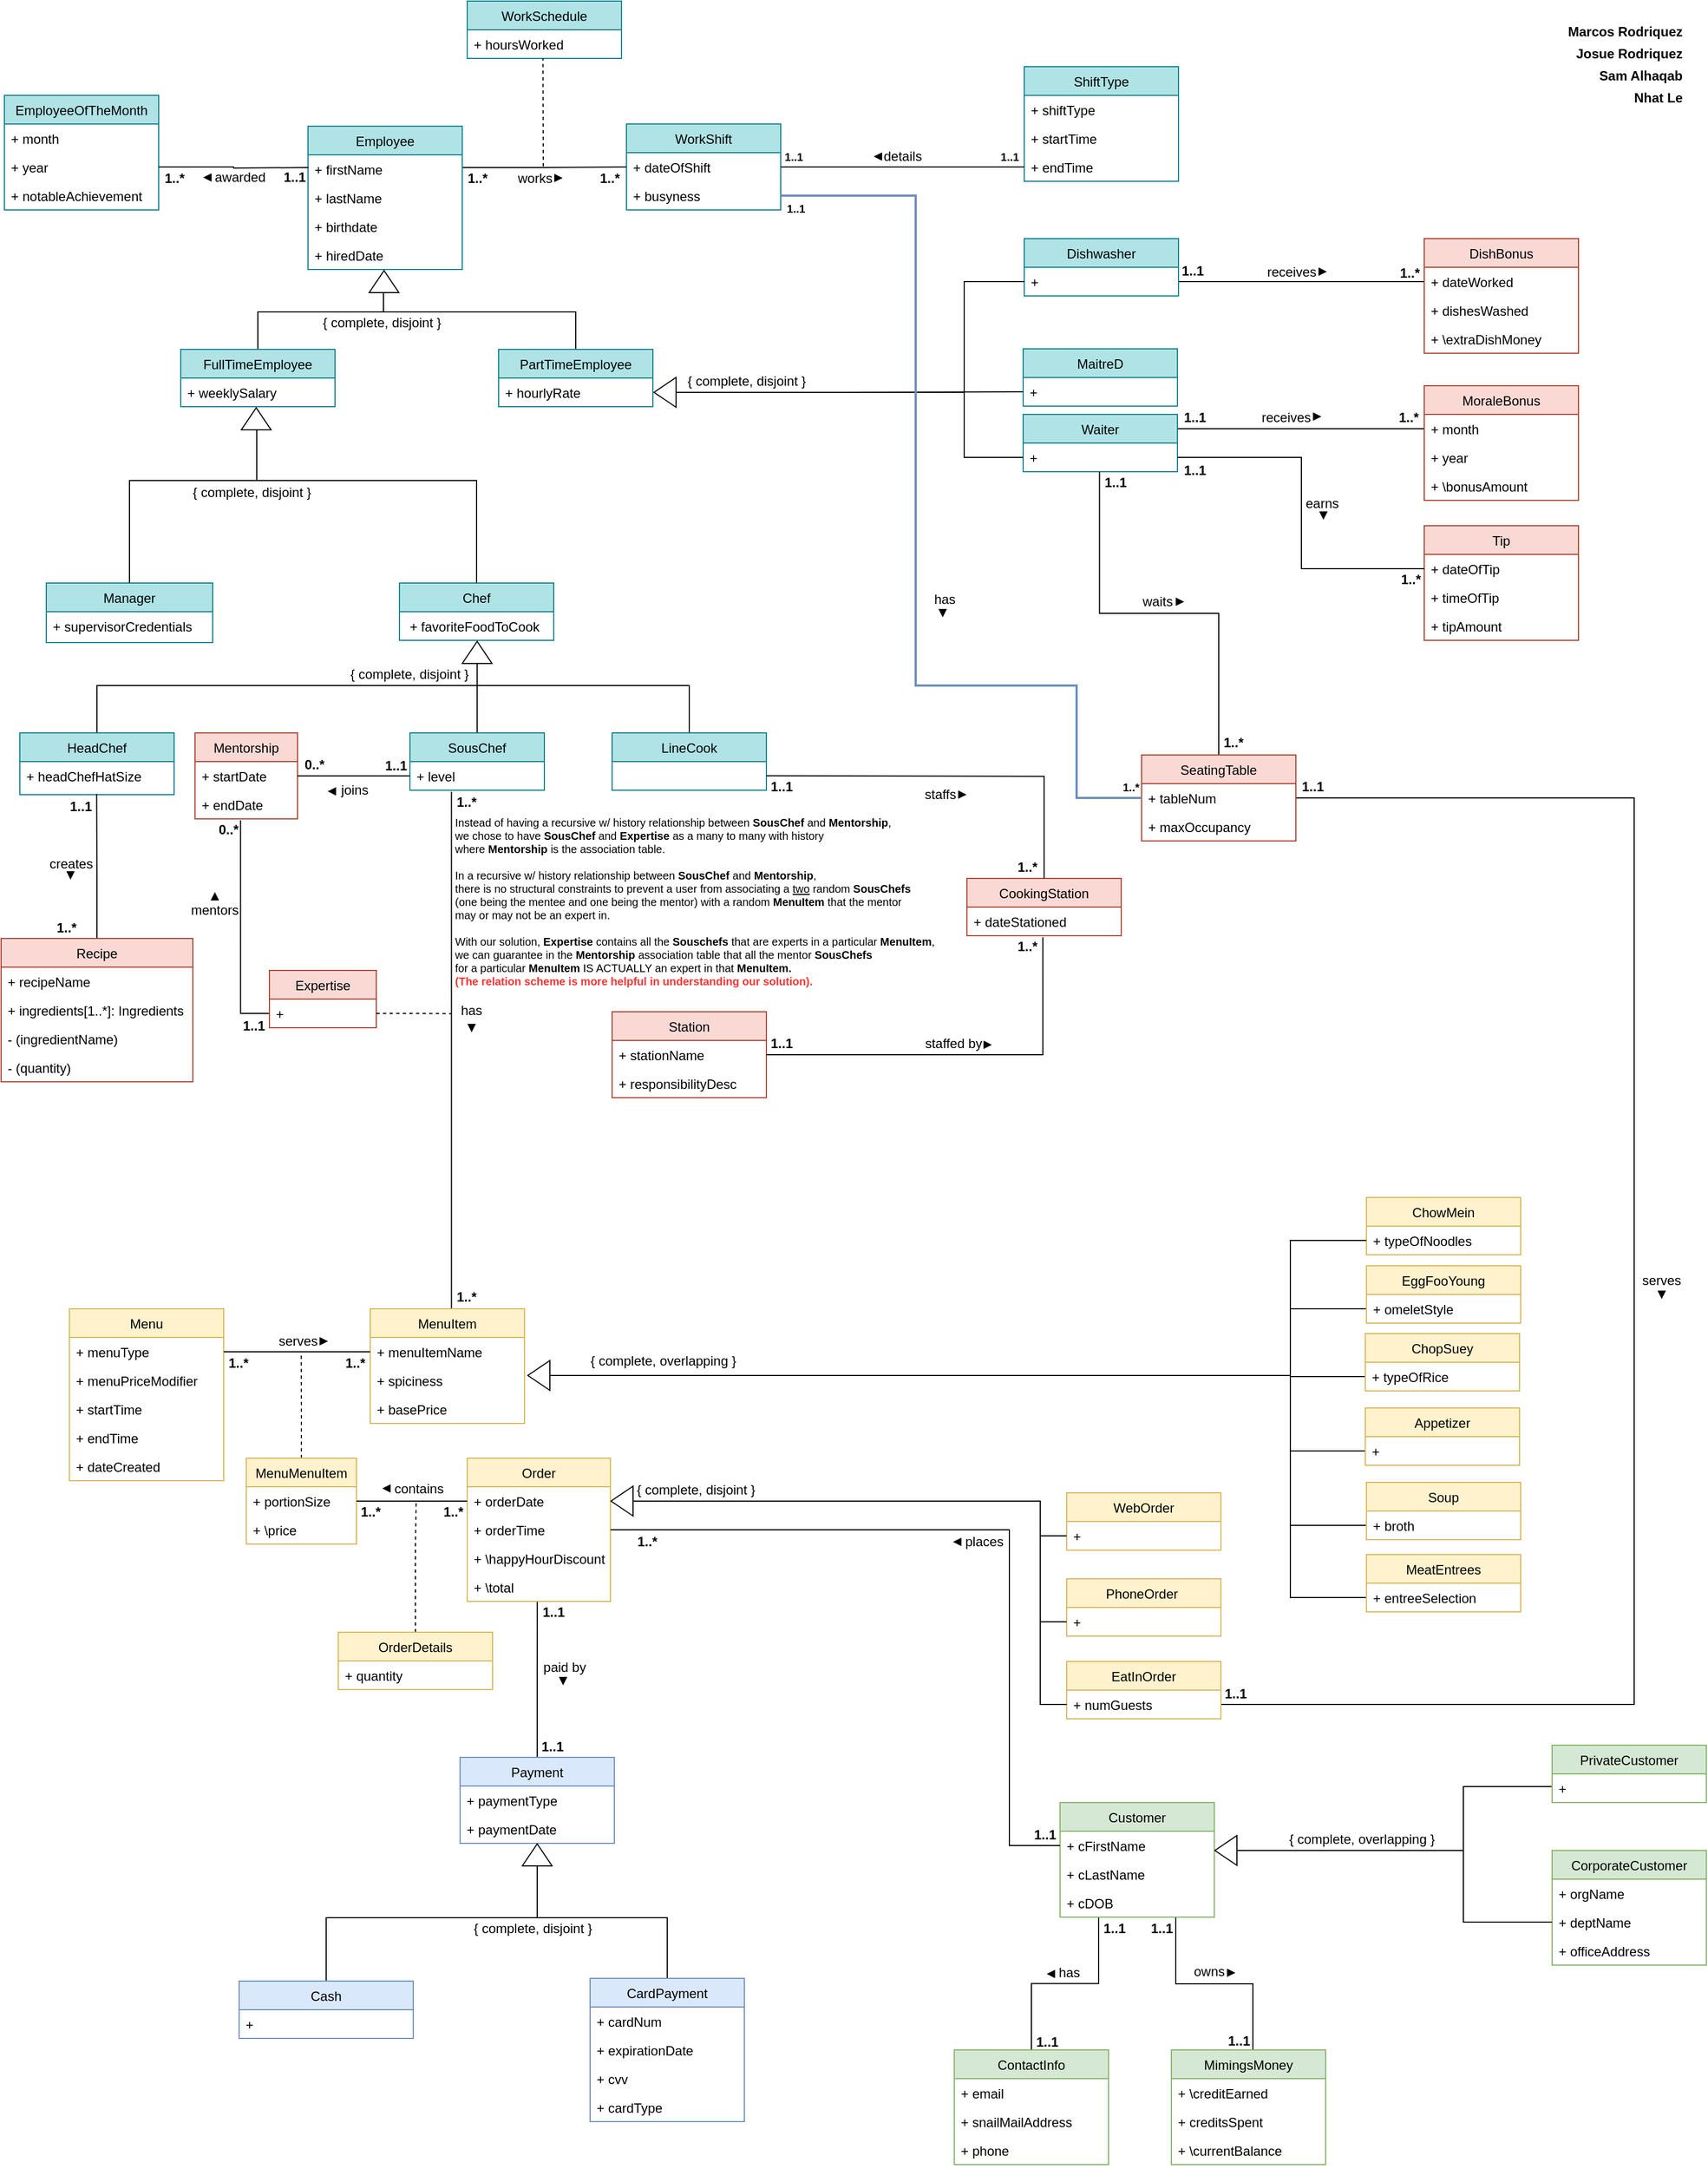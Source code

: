 <mxfile version="12.3.8" type="google" pages="2"><diagram id="QSn9-Y7jZJuOfYdnHtHk" name="Page-1"><mxGraphModel dx="1422" dy="772" grid="0" gridSize="10" guides="1" tooltips="1" connect="1" arrows="1" fold="1" page="1" pageScale="1" pageWidth="850" pageHeight="1100" math="0" shadow="0"><root><mxCell id="0"/><mxCell id="1" parent="0"/><mxCell id="Qa0rw4w_t1AiigDyACbb-5" value="CorporateCustomer" style="swimlane;fontStyle=0;childLayout=stackLayout;horizontal=1;startSize=26;fillColor=#d5e8d4;horizontalStack=0;resizeParent=1;resizeParentMax=0;resizeLast=0;collapsible=1;marginBottom=0;strokeColor=#82b366;" parent="1" vertex="1"><mxGeometry x="1480.5" y="1739" width="140" height="104" as="geometry"/></mxCell><mxCell id="QRdO_6tJoru0JvSW5r3E-70" value="+ orgName" style="text;strokeColor=none;fillColor=none;align=left;verticalAlign=top;spacingLeft=4;spacingRight=4;overflow=hidden;rotatable=0;points=[[0,0.5],[1,0.5]];portConstraint=eastwest;" parent="Qa0rw4w_t1AiigDyACbb-5" vertex="1"><mxGeometry y="26" width="140" height="26" as="geometry"/></mxCell><mxCell id="Qa0rw4w_t1AiigDyACbb-7" value="+ deptName" style="text;strokeColor=none;fillColor=none;align=left;verticalAlign=top;spacingLeft=4;spacingRight=4;overflow=hidden;rotatable=0;points=[[0,0.5],[1,0.5]];portConstraint=eastwest;" parent="Qa0rw4w_t1AiigDyACbb-5" vertex="1"><mxGeometry y="52" width="140" height="26" as="geometry"/></mxCell><mxCell id="Qa0rw4w_t1AiigDyACbb-9" value="+ officeAddress" style="text;strokeColor=none;fillColor=none;align=left;verticalAlign=top;spacingLeft=4;spacingRight=4;overflow=hidden;rotatable=0;points=[[0,0.5],[1,0.5]];portConstraint=eastwest;" parent="Qa0rw4w_t1AiigDyACbb-5" vertex="1"><mxGeometry y="78" width="140" height="26" as="geometry"/></mxCell><mxCell id="Qa0rw4w_t1AiigDyACbb-10" value="Employee" style="swimlane;fontStyle=0;childLayout=stackLayout;horizontal=1;startSize=26;fillColor=#b0e3e6;horizontalStack=0;resizeParent=1;resizeParentMax=0;resizeLast=0;collapsible=1;marginBottom=0;strokeColor=#0e8088;" parent="1" vertex="1"><mxGeometry x="351.5" y="174.5" width="140" height="130" as="geometry"/></mxCell><mxCell id="QRdO_6tJoru0JvSW5r3E-102" value="+ firstName" style="text;strokeColor=none;fillColor=none;align=left;verticalAlign=top;spacingLeft=4;spacingRight=4;overflow=hidden;rotatable=0;points=[[0,0.5],[1,0.5]];portConstraint=eastwest;" parent="Qa0rw4w_t1AiigDyACbb-10" vertex="1"><mxGeometry y="26" width="140" height="26" as="geometry"/></mxCell><mxCell id="EOfqoJyuCgxnXsA7C2iC-2" value="+ lastName" style="text;strokeColor=none;fillColor=none;align=left;verticalAlign=top;spacingLeft=4;spacingRight=4;overflow=hidden;rotatable=0;points=[[0,0.5],[1,0.5]];portConstraint=eastwest;" parent="Qa0rw4w_t1AiigDyACbb-10" vertex="1"><mxGeometry y="52" width="140" height="26" as="geometry"/></mxCell><mxCell id="QRdO_6tJoru0JvSW5r3E-49" value="+ birthdate" style="text;strokeColor=none;fillColor=none;align=left;verticalAlign=top;spacingLeft=4;spacingRight=4;overflow=hidden;rotatable=0;points=[[0,0.5],[1,0.5]];portConstraint=eastwest;" parent="Qa0rw4w_t1AiigDyACbb-10" vertex="1"><mxGeometry y="78" width="140" height="26" as="geometry"/></mxCell><mxCell id="QRdO_6tJoru0JvSW5r3E-101" value="+ hiredDate" style="text;strokeColor=none;fillColor=none;align=left;verticalAlign=top;spacingLeft=4;spacingRight=4;overflow=hidden;rotatable=0;points=[[0,0.5],[1,0.5]];portConstraint=eastwest;" parent="Qa0rw4w_t1AiigDyACbb-10" vertex="1"><mxGeometry y="104" width="140" height="26" as="geometry"/></mxCell><mxCell id="QRdO_6tJoru0JvSW5r3E-14" style="edgeStyle=orthogonalEdgeStyle;rounded=0;orthogonalLoop=1;jettySize=auto;html=1;exitX=0.5;exitY=0;exitDx=0;exitDy=0;entryX=0;entryY=0.25;entryDx=0;entryDy=0;endArrow=none;endFill=0;" parent="1" source="Qa0rw4w_t1AiigDyACbb-14" target="HXsYWcq5dR_cd-iOn309-97" edge="1"><mxGeometry relative="1" as="geometry"><Array as="points"><mxPoint x="160" y="682"/><mxPoint x="505" y="682"/><mxPoint x="505" y="662"/></Array></mxGeometry></mxCell><mxCell id="Qa0rw4w_t1AiigDyACbb-14" value="HeadChef" style="swimlane;fontStyle=0;childLayout=stackLayout;horizontal=1;startSize=26;fillColor=#b0e3e6;horizontalStack=0;resizeParent=1;resizeParentMax=0;resizeLast=0;collapsible=1;marginBottom=0;strokeColor=#0e8088;" parent="1" vertex="1"><mxGeometry x="90" y="725" width="140" height="56" as="geometry"/></mxCell><mxCell id="Qa0rw4w_t1AiigDyACbb-15" value="+ headChefHatSize" style="text;align=left;verticalAlign=top;spacingLeft=4;spacingRight=4;overflow=hidden;rotatable=0;points=[[0,0.5],[1,0.5]];portConstraint=eastwest;" parent="Qa0rw4w_t1AiigDyACbb-14" vertex="1"><mxGeometry y="26" width="140" height="30" as="geometry"/></mxCell><mxCell id="QRdO_6tJoru0JvSW5r3E-16" style="edgeStyle=orthogonalEdgeStyle;rounded=0;orthogonalLoop=1;jettySize=auto;html=1;exitX=0.5;exitY=0;exitDx=0;exitDy=0;entryX=0;entryY=0.5;entryDx=0;entryDy=0;endArrow=none;endFill=0;" parent="1" source="Qa0rw4w_t1AiigDyACbb-18" target="HXsYWcq5dR_cd-iOn309-97" edge="1"><mxGeometry relative="1" as="geometry"/></mxCell><mxCell id="Qa0rw4w_t1AiigDyACbb-18" value="SousChef" style="swimlane;fontStyle=0;childLayout=stackLayout;horizontal=1;startSize=26;fillColor=#b0e3e6;horizontalStack=0;resizeParent=1;resizeParentMax=0;resizeLast=0;collapsible=1;marginBottom=0;strokeColor=#0e8088;" parent="1" vertex="1"><mxGeometry x="444" y="725" width="122" height="52" as="geometry"/></mxCell><mxCell id="Qa0rw4w_t1AiigDyACbb-21" value="+ level" style="text;align=left;verticalAlign=top;spacingLeft=4;spacingRight=4;overflow=hidden;rotatable=0;points=[[0,0.5],[1,0.5]];portConstraint=eastwest;" parent="Qa0rw4w_t1AiigDyACbb-18" vertex="1"><mxGeometry y="26" width="122" height="26" as="geometry"/></mxCell><mxCell id="QRdO_6tJoru0JvSW5r3E-15" style="edgeStyle=orthogonalEdgeStyle;rounded=0;orthogonalLoop=1;jettySize=auto;html=1;exitX=0.5;exitY=0;exitDx=0;exitDy=0;entryX=0;entryY=0.75;entryDx=0;entryDy=0;endArrow=none;endFill=0;" parent="1" source="Qa0rw4w_t1AiigDyACbb-22" target="HXsYWcq5dR_cd-iOn309-97" edge="1"><mxGeometry relative="1" as="geometry"><Array as="points"><mxPoint x="698" y="682"/><mxPoint x="505" y="682"/><mxPoint x="505" y="662"/></Array></mxGeometry></mxCell><mxCell id="Qa0rw4w_t1AiigDyACbb-22" value="LineCook" style="swimlane;fontStyle=0;childLayout=stackLayout;horizontal=1;startSize=26;fillColor=#b0e3e6;horizontalStack=0;resizeParent=1;resizeParentMax=0;resizeLast=0;collapsible=1;marginBottom=0;strokeColor=#0e8088;" parent="1" vertex="1"><mxGeometry x="627.5" y="725" width="140" height="52" as="geometry"><mxRectangle x="558.5" y="705" width="78" height="26" as="alternateBounds"/></mxGeometry></mxCell><mxCell id="cxfFPxYGPJsPfTg4zaYb-23" style="edgeStyle=orthogonalEdgeStyle;rounded=0;orthogonalLoop=1;jettySize=auto;html=1;entryX=0;entryY=0.5;entryDx=0;entryDy=0;endArrow=none;endFill=0;exitX=1;exitY=0.5;exitDx=0;exitDy=0;" parent="1" source="awZkCoJ1xRzUT_pwAyb5-179" target="cxfFPxYGPJsPfTg4zaYb-19" edge="1"><mxGeometry relative="1" as="geometry"/></mxCell><mxCell id="Qa0rw4w_t1AiigDyACbb-35" value="Dishwasher" style="swimlane;fontStyle=0;childLayout=stackLayout;horizontal=1;startSize=26;fillColor=#b0e3e6;horizontalStack=0;resizeParent=1;resizeParentMax=0;resizeLast=0;collapsible=1;marginBottom=0;strokeColor=#0e8088;" parent="1" vertex="1"><mxGeometry x="1001.5" y="276.5" width="140" height="52" as="geometry"/></mxCell><mxCell id="awZkCoJ1xRzUT_pwAyb5-179" value="+ " style="text;strokeColor=none;fillColor=none;align=left;verticalAlign=top;spacingLeft=4;spacingRight=4;overflow=hidden;rotatable=0;points=[[0,0.5],[1,0.5]];portConstraint=eastwest;" parent="Qa0rw4w_t1AiigDyACbb-35" vertex="1"><mxGeometry y="26" width="140" height="26" as="geometry"/></mxCell><mxCell id="sFQrm8FX6irlnW66vHoT-10" style="edgeStyle=orthogonalEdgeStyle;rounded=0;orthogonalLoop=1;jettySize=auto;html=1;exitX=1;exitY=0.25;exitDx=0;exitDy=0;entryX=0;entryY=0.5;entryDx=0;entryDy=0;endArrow=none;endFill=0;fontSize=10;" edge="1" parent="1" source="Qa0rw4w_t1AiigDyACbb-39" target="cxfFPxYGPJsPfTg4zaYb-27"><mxGeometry relative="1" as="geometry"/></mxCell><mxCell id="Qa0rw4w_t1AiigDyACbb-39" value="Waiter" style="swimlane;fontStyle=0;childLayout=stackLayout;horizontal=1;startSize=26;fillColor=#b0e3e6;horizontalStack=0;resizeParent=1;resizeParentMax=0;resizeLast=0;collapsible=1;marginBottom=0;strokeColor=#0e8088;" parent="1" vertex="1"><mxGeometry x="1000.5" y="436" width="140" height="52" as="geometry"/></mxCell><mxCell id="Qa0rw4w_t1AiigDyACbb-41" value="+ " style="text;strokeColor=none;fillColor=none;align=left;verticalAlign=top;spacingLeft=4;spacingRight=4;overflow=hidden;rotatable=0;points=[[0,0.5],[1,0.5]];portConstraint=eastwest;" parent="Qa0rw4w_t1AiigDyACbb-39" vertex="1"><mxGeometry y="26" width="140" height="26" as="geometry"/></mxCell><mxCell id="Qa0rw4w_t1AiigDyACbb-44" value="MaitreD" style="swimlane;fontStyle=0;childLayout=stackLayout;horizontal=1;startSize=26;fillColor=#b0e3e6;horizontalStack=0;resizeParent=1;resizeParentMax=0;resizeLast=0;collapsible=1;marginBottom=0;strokeColor=#0e8088;" parent="1" vertex="1"><mxGeometry x="1000.5" y="376.5" width="140" height="52" as="geometry"/></mxCell><mxCell id="awZkCoJ1xRzUT_pwAyb5-193" value="+ " style="text;align=left;verticalAlign=top;spacingLeft=4;spacingRight=4;overflow=hidden;rotatable=0;points=[[0,0.5],[1,0.5]];portConstraint=eastwest;" parent="Qa0rw4w_t1AiigDyACbb-44" vertex="1"><mxGeometry y="26" width="140" height="26" as="geometry"/></mxCell><mxCell id="HXsYWcq5dR_cd-iOn309-120" style="edgeStyle=orthogonalEdgeStyle;rounded=0;orthogonalLoop=1;jettySize=auto;html=1;exitX=0.5;exitY=0;exitDx=0;exitDy=0;entryX=0;entryY=0.75;entryDx=0;entryDy=0;endArrow=none;endFill=0;endSize=18;strokeWidth=1;" parent="1" source="Qa0rw4w_t1AiigDyACbb-48" target="HXsYWcq5dR_cd-iOn309-119" edge="1"><mxGeometry relative="1" as="geometry"><Array as="points"><mxPoint x="594" y="343"/><mxPoint x="420" y="343"/><mxPoint x="420" y="325"/></Array></mxGeometry></mxCell><mxCell id="Qa0rw4w_t1AiigDyACbb-48" value="PartTimeEmployee" style="swimlane;fontStyle=0;childLayout=stackLayout;horizontal=1;startSize=26;fillColor=#b0e3e6;horizontalStack=0;resizeParent=1;resizeParentMax=0;resizeLast=0;collapsible=1;marginBottom=0;strokeColor=#0e8088;" parent="1" vertex="1"><mxGeometry x="524.5" y="377" width="140" height="52" as="geometry"/></mxCell><mxCell id="EOfqoJyuCgxnXsA7C2iC-3" value="+ hourlyRate" style="text;strokeColor=none;fillColor=none;align=left;verticalAlign=top;spacingLeft=4;spacingRight=4;overflow=hidden;rotatable=0;points=[[0,0.5],[1,0.5]];portConstraint=eastwest;" parent="Qa0rw4w_t1AiigDyACbb-48" vertex="1"><mxGeometry y="26" width="140" height="26" as="geometry"/></mxCell><mxCell id="HXsYWcq5dR_cd-iOn309-121" style="edgeStyle=orthogonalEdgeStyle;rounded=0;orthogonalLoop=1;jettySize=auto;html=1;exitX=0.5;exitY=0;exitDx=0;exitDy=0;entryX=0;entryY=0.25;entryDx=0;entryDy=0;endArrow=none;endFill=0;endSize=18;strokeWidth=1;" parent="1" source="Qa0rw4w_t1AiigDyACbb-50" target="HXsYWcq5dR_cd-iOn309-119" edge="1"><mxGeometry relative="1" as="geometry"><Array as="points"><mxPoint x="306" y="343"/><mxPoint x="420" y="343"/><mxPoint x="420" y="325"/></Array></mxGeometry></mxCell><mxCell id="Qa0rw4w_t1AiigDyACbb-50" value="FullTimeEmployee" style="swimlane;fontStyle=0;childLayout=stackLayout;horizontal=1;startSize=26;fillColor=#b0e3e6;horizontalStack=0;resizeParent=1;resizeParentMax=0;resizeLast=0;collapsible=1;marginBottom=0;strokeColor=#0e8088;" parent="1" vertex="1"><mxGeometry x="236" y="377" width="140" height="52" as="geometry"/></mxCell><mxCell id="Qa0rw4w_t1AiigDyACbb-26" value="+ weeklySalary" style="text;strokeColor=none;fillColor=none;align=left;verticalAlign=top;spacingLeft=4;spacingRight=4;overflow=hidden;rotatable=0;points=[[0,0.5],[1,0.5]];portConstraint=eastwest;" parent="Qa0rw4w_t1AiigDyACbb-50" vertex="1"><mxGeometry y="26" width="140" height="26" as="geometry"/></mxCell><mxCell id="Qa0rw4w_t1AiigDyACbb-53" value="Chef" style="swimlane;fontStyle=0;childLayout=stackLayout;horizontal=1;startSize=26;fillColor=#b0e3e6;horizontalStack=0;resizeParent=1;resizeParentMax=0;resizeLast=0;collapsible=1;marginBottom=0;strokeColor=#0e8088;" parent="1" vertex="1"><mxGeometry x="434.5" y="589" width="140" height="52" as="geometry"/></mxCell><mxCell id="awZkCoJ1xRzUT_pwAyb5-186" value=" + favoriteFoodToCook" style="text;align=left;verticalAlign=top;spacingLeft=4;spacingRight=4;overflow=hidden;rotatable=0;points=[[0,0.5],[1,0.5]];portConstraint=eastwest;" parent="Qa0rw4w_t1AiigDyACbb-53" vertex="1"><mxGeometry y="26" width="140" height="26" as="geometry"/></mxCell><mxCell id="Qa0rw4w_t1AiigDyACbb-61" value="Manager" style="swimlane;fontStyle=0;childLayout=stackLayout;horizontal=1;startSize=26;fillColor=#b0e3e6;horizontalStack=0;resizeParent=1;resizeParentMax=0;resizeLast=0;collapsible=1;marginBottom=0;strokeColor=#0e8088;" parent="1" vertex="1"><mxGeometry x="114" y="589" width="151" height="54" as="geometry"/></mxCell><mxCell id="awZkCoJ1xRzUT_pwAyb5-185" value="+ supervisorCredentials" style="text;align=left;verticalAlign=top;spacingLeft=4;spacingRight=4;overflow=hidden;rotatable=0;points=[[0,0.5],[1,0.5]];portConstraint=eastwest;" parent="Qa0rw4w_t1AiigDyACbb-61" vertex="1"><mxGeometry y="26" width="151" height="28" as="geometry"/></mxCell><mxCell id="Qa0rw4w_t1AiigDyACbb-85" value="WebOrder" style="swimlane;fontStyle=0;childLayout=stackLayout;horizontal=1;startSize=26;fillColor=#fff2cc;horizontalStack=0;resizeParent=1;resizeParentMax=0;resizeLast=0;collapsible=1;marginBottom=0;strokeColor=#d6b656;" parent="1" vertex="1"><mxGeometry x="1040" y="1414.5" width="140" height="52" as="geometry"/></mxCell><mxCell id="Qa0rw4w_t1AiigDyACbb-90" value="+ " style="text;strokeColor=none;fillColor=none;align=left;verticalAlign=top;spacingLeft=4;spacingRight=4;overflow=hidden;rotatable=0;points=[[0,0.5],[1,0.5]];portConstraint=eastwest;" parent="Qa0rw4w_t1AiigDyACbb-85" vertex="1"><mxGeometry y="26" width="140" height="26" as="geometry"/></mxCell><mxCell id="Qa0rw4w_t1AiigDyACbb-86" value="PhoneOrder " style="swimlane;fontStyle=0;childLayout=stackLayout;horizontal=1;startSize=26;fillColor=#fff2cc;horizontalStack=0;resizeParent=1;resizeParentMax=0;resizeLast=0;collapsible=1;marginBottom=0;strokeColor=#d6b656;" parent="1" vertex="1"><mxGeometry x="1040" y="1492.5" width="140" height="52" as="geometry"/></mxCell><mxCell id="QRdO_6tJoru0JvSW5r3E-96" value="+ " style="text;strokeColor=none;fillColor=none;align=left;verticalAlign=top;spacingLeft=4;spacingRight=4;overflow=hidden;rotatable=0;points=[[0,0.5],[1,0.5]];portConstraint=eastwest;" parent="Qa0rw4w_t1AiigDyACbb-86" vertex="1"><mxGeometry y="26" width="140" height="26" as="geometry"/></mxCell><mxCell id="awZkCoJ1xRzUT_pwAyb5-158" style="edgeStyle=orthogonalEdgeStyle;rounded=0;orthogonalLoop=1;jettySize=auto;html=1;exitX=1;exitY=0.75;exitDx=0;exitDy=0;entryX=1;entryY=0.5;entryDx=0;entryDy=0;endArrow=none;endFill=0;" parent="1" source="Qa0rw4w_t1AiigDyACbb-87" target="awZkCoJ1xRzUT_pwAyb5-97" edge="1"><mxGeometry relative="1" as="geometry"><Array as="points"><mxPoint x="1555" y="1606"/><mxPoint x="1555" y="784"/></Array></mxGeometry></mxCell><mxCell id="Qa0rw4w_t1AiigDyACbb-87" value="EatInOrder" style="swimlane;fontStyle=0;childLayout=stackLayout;horizontal=1;startSize=26;fillColor=#fff2cc;horizontalStack=0;resizeParent=1;resizeParentMax=0;resizeLast=0;collapsible=1;marginBottom=0;strokeColor=#d6b656;" parent="1" vertex="1"><mxGeometry x="1040" y="1567.5" width="140" height="52" as="geometry"/></mxCell><mxCell id="awZkCoJ1xRzUT_pwAyb5-189" value="+ numGuests" style="text;align=left;verticalAlign=top;spacingLeft=4;spacingRight=4;overflow=hidden;rotatable=0;points=[[0,0.5],[1,0.5]];portConstraint=eastwest;" parent="Qa0rw4w_t1AiigDyACbb-87" vertex="1"><mxGeometry y="26" width="140" height="26" as="geometry"/></mxCell><mxCell id="QRdO_6tJoru0JvSW5r3E-63" style="edgeStyle=orthogonalEdgeStyle;rounded=0;orthogonalLoop=1;jettySize=auto;html=1;exitX=0.25;exitY=1;exitDx=0;exitDy=0;entryX=0.5;entryY=0;entryDx=0;entryDy=0;endArrow=none;endFill=0;" parent="1" source="HXsYWcq5dR_cd-iOn309-1" target="QRdO_6tJoru0JvSW5r3E-54" edge="1"><mxGeometry relative="1" as="geometry"/></mxCell><mxCell id="QRdO_6tJoru0JvSW5r3E-64" style="edgeStyle=orthogonalEdgeStyle;rounded=0;orthogonalLoop=1;jettySize=auto;html=1;exitX=0.75;exitY=1;exitDx=0;exitDy=0;entryX=0.5;entryY=0;entryDx=0;entryDy=0;endArrow=none;endFill=0;" parent="1" source="HXsYWcq5dR_cd-iOn309-1" target="kF4QcqOHrRYoVXDPYswJ-2" edge="1"><mxGeometry relative="1" as="geometry"><Array as="points"><mxPoint x="1139" y="1860"/><mxPoint x="1209" y="1860"/><mxPoint x="1209" y="1920"/></Array></mxGeometry></mxCell><mxCell id="HXsYWcq5dR_cd-iOn309-1" value="Customer" style="swimlane;fontStyle=0;childLayout=stackLayout;horizontal=1;startSize=26;fillColor=#d5e8d4;horizontalStack=0;resizeParent=1;resizeParentMax=0;resizeLast=0;collapsible=1;marginBottom=0;strokeColor=#82b366;" parent="1" vertex="1"><mxGeometry x="1034" y="1695.5" width="140" height="104" as="geometry"><mxRectangle x="260" y="440" width="90" height="26" as="alternateBounds"/></mxGeometry></mxCell><mxCell id="HXsYWcq5dR_cd-iOn309-2" value="+ cFirstName" style="text;strokeColor=none;fillColor=none;align=left;verticalAlign=top;spacingLeft=4;spacingRight=4;overflow=hidden;rotatable=0;points=[[0,0.5],[1,0.5]];portConstraint=eastwest;" parent="HXsYWcq5dR_cd-iOn309-1" vertex="1"><mxGeometry y="26" width="140" height="26" as="geometry"/></mxCell><mxCell id="QRdO_6tJoru0JvSW5r3E-61" value="+ cLastName" style="text;strokeColor=none;fillColor=none;align=left;verticalAlign=top;spacingLeft=4;spacingRight=4;overflow=hidden;rotatable=0;points=[[0,0.5],[1,0.5]];portConstraint=eastwest;" parent="HXsYWcq5dR_cd-iOn309-1" vertex="1"><mxGeometry y="52" width="140" height="26" as="geometry"/></mxCell><mxCell id="QRdO_6tJoru0JvSW5r3E-128" value="+ cDOB" style="text;strokeColor=none;fillColor=none;align=left;verticalAlign=top;spacingLeft=4;spacingRight=4;overflow=hidden;rotatable=0;points=[[0,0.5],[1,0.5]];portConstraint=eastwest;" parent="HXsYWcq5dR_cd-iOn309-1" vertex="1"><mxGeometry y="78" width="140" height="26" as="geometry"/></mxCell><mxCell id="QRdO_6tJoru0JvSW5r3E-138" style="edgeStyle=orthogonalEdgeStyle;rounded=0;orthogonalLoop=1;jettySize=auto;html=1;exitX=0.5;exitY=0;exitDx=0;exitDy=0;entryX=0.489;entryY=0.994;entryDx=0;entryDy=0;entryPerimeter=0;endArrow=none;endFill=0;" parent="1" source="HXsYWcq5dR_cd-iOn309-13" target="awZkCoJ1xRzUT_pwAyb5-26" edge="1"><mxGeometry relative="1" as="geometry"/></mxCell><mxCell id="HXsYWcq5dR_cd-iOn309-13" value="Payment" style="swimlane;fontStyle=0;childLayout=stackLayout;horizontal=1;startSize=26;fillColor=#dae8fc;horizontalStack=0;resizeParent=1;resizeParentMax=0;resizeLast=0;collapsible=1;marginBottom=0;strokeColor=#6c8ebf;" parent="1" vertex="1"><mxGeometry x="489.5" y="1654.5" width="140" height="78" as="geometry"><mxRectangle x="260" y="440" width="90" height="26" as="alternateBounds"/></mxGeometry></mxCell><mxCell id="HXsYWcq5dR_cd-iOn309-14" value="+ paymentType" style="text;strokeColor=none;fillColor=none;align=left;verticalAlign=top;spacingLeft=4;spacingRight=4;overflow=hidden;rotatable=0;points=[[0,0.5],[1,0.5]];portConstraint=eastwest;" parent="HXsYWcq5dR_cd-iOn309-13" vertex="1"><mxGeometry y="26" width="140" height="26" as="geometry"/></mxCell><mxCell id="HXsYWcq5dR_cd-iOn309-16" value="+ paymentDate" style="text;align=left;verticalAlign=top;spacingLeft=4;spacingRight=4;overflow=hidden;rotatable=0;points=[[0,0.5],[1,0.5]];portConstraint=eastwest;" parent="HXsYWcq5dR_cd-iOn309-13" vertex="1"><mxGeometry y="52" width="140" height="26" as="geometry"/></mxCell><mxCell id="ABdwTyDVsmUHCVnVEu_Q-1" style="edgeStyle=orthogonalEdgeStyle;rounded=0;orthogonalLoop=1;jettySize=auto;html=1;exitX=0.5;exitY=0;exitDx=0;exitDy=0;entryX=0;entryY=0.5;entryDx=0;entryDy=0;endArrow=none;endFill=0;" parent="1" source="HXsYWcq5dR_cd-iOn309-17" target="HXsYWcq5dR_cd-iOn309-111" edge="1"><mxGeometry relative="1" as="geometry"><Array as="points"><mxPoint x="368" y="1800"/><mxPoint x="559" y="1800"/></Array></mxGeometry></mxCell><mxCell id="HXsYWcq5dR_cd-iOn309-17" value="Cash" style="swimlane;fontStyle=0;childLayout=stackLayout;horizontal=1;startSize=26;fillColor=#dae8fc;horizontalStack=0;resizeParent=1;resizeParentMax=0;resizeLast=0;collapsible=1;marginBottom=0;strokeColor=#6c8ebf;" parent="1" vertex="1"><mxGeometry x="289" y="1857.5" width="158" height="52" as="geometry"><mxRectangle x="260" y="440" width="90" height="26" as="alternateBounds"/></mxGeometry></mxCell><mxCell id="QRdO_6tJoru0JvSW5r3E-127" value="+ " style="text;strokeColor=none;fillColor=none;align=left;verticalAlign=top;spacingLeft=4;spacingRight=4;overflow=hidden;rotatable=0;points=[[0,0.5],[1,0.5]];portConstraint=eastwest;" parent="HXsYWcq5dR_cd-iOn309-17" vertex="1"><mxGeometry y="26" width="158" height="26" as="geometry"/></mxCell><mxCell id="ABdwTyDVsmUHCVnVEu_Q-2" style="edgeStyle=orthogonalEdgeStyle;rounded=0;orthogonalLoop=1;jettySize=auto;html=1;exitX=0.5;exitY=0;exitDx=0;exitDy=0;entryX=0;entryY=0.5;entryDx=0;entryDy=0;endArrow=none;endFill=0;" parent="1" source="HXsYWcq5dR_cd-iOn309-30" target="HXsYWcq5dR_cd-iOn309-111" edge="1"><mxGeometry relative="1" as="geometry"><Array as="points"><mxPoint x="677" y="1800"/><mxPoint x="559" y="1800"/></Array></mxGeometry></mxCell><mxCell id="HXsYWcq5dR_cd-iOn309-30" value="CardPayment" style="swimlane;fontStyle=0;childLayout=stackLayout;horizontal=1;startSize=26;fillColor=#dae8fc;horizontalStack=0;resizeParent=1;resizeParentMax=0;resizeLast=0;collapsible=1;marginBottom=0;strokeColor=#6c8ebf;" parent="1" vertex="1"><mxGeometry x="607.5" y="1855" width="140" height="130" as="geometry"><mxRectangle x="260" y="440" width="90" height="26" as="alternateBounds"/></mxGeometry></mxCell><mxCell id="HXsYWcq5dR_cd-iOn309-31" value="+ cardNum" style="text;strokeColor=none;fillColor=none;align=left;verticalAlign=top;spacingLeft=4;spacingRight=4;overflow=hidden;rotatable=0;points=[[0,0.5],[1,0.5]];portConstraint=eastwest;" parent="HXsYWcq5dR_cd-iOn309-30" vertex="1"><mxGeometry y="26" width="140" height="26" as="geometry"/></mxCell><mxCell id="HXsYWcq5dR_cd-iOn309-32" value="+ expirationDate" style="text;strokeColor=none;fillColor=none;align=left;verticalAlign=top;spacingLeft=4;spacingRight=4;overflow=hidden;rotatable=0;points=[[0,0.5],[1,0.5]];portConstraint=eastwest;" parent="HXsYWcq5dR_cd-iOn309-30" vertex="1"><mxGeometry y="52" width="140" height="26" as="geometry"/></mxCell><mxCell id="-aE9IQDtw7XBwHmfQQ6z-3" value="+ cvv" style="text;strokeColor=none;fillColor=none;align=left;verticalAlign=top;spacingLeft=4;spacingRight=4;overflow=hidden;rotatable=0;points=[[0,0.5],[1,0.5]];portConstraint=eastwest;" parent="HXsYWcq5dR_cd-iOn309-30" vertex="1"><mxGeometry y="78" width="140" height="26" as="geometry"/></mxCell><mxCell id="b5rdu_Z4HPizfoIcYRz0-2" value="+ cardType" style="text;strokeColor=none;fillColor=none;align=left;verticalAlign=top;spacingLeft=4;spacingRight=4;overflow=hidden;rotatable=0;points=[[0,0.5],[1,0.5]];portConstraint=eastwest;" parent="HXsYWcq5dR_cd-iOn309-30" vertex="1"><mxGeometry y="104" width="140" height="26" as="geometry"/></mxCell><mxCell id="HXsYWcq5dR_cd-iOn309-46" value="1..*" style="text;html=1;resizable=0;points=[];autosize=1;align=center;verticalAlign=top;spacingTop=-4;fontStyle=1;fillColor=none;" parent="1" vertex="1"><mxGeometry x="643.5" y="1449" width="30" height="20" as="geometry"/></mxCell><mxCell id="HXsYWcq5dR_cd-iOn309-48" value="{ complete, disjoint }" style="text;html=1;resizable=0;points=[];autosize=1;align=left;verticalAlign=top;spacingTop=-4;" parent="1" vertex="1"><mxGeometry x="500" y="1800" width="120" height="20" as="geometry"/></mxCell><mxCell id="awZkCoJ1xRzUT_pwAyb5-107" style="edgeStyle=orthogonalEdgeStyle;rounded=0;orthogonalLoop=1;jettySize=auto;html=1;exitX=0;exitY=0.25;exitDx=0;exitDy=0;entryX=0.5;entryY=0;entryDx=0;entryDy=0;endArrow=none;endFill=0;" parent="1" source="HXsYWcq5dR_cd-iOn309-93" target="Qa0rw4w_t1AiigDyACbb-61" edge="1"><mxGeometry relative="1" as="geometry"><Array as="points"><mxPoint x="305" y="450"/><mxPoint x="305" y="496"/><mxPoint x="189" y="496"/></Array></mxGeometry></mxCell><mxCell id="awZkCoJ1xRzUT_pwAyb5-108" style="edgeStyle=orthogonalEdgeStyle;rounded=0;orthogonalLoop=1;jettySize=auto;html=1;exitX=0;exitY=0.75;exitDx=0;exitDy=0;entryX=0.5;entryY=0;entryDx=0;entryDy=0;endArrow=none;endFill=0;" parent="1" source="HXsYWcq5dR_cd-iOn309-93" target="Qa0rw4w_t1AiigDyACbb-53" edge="1"><mxGeometry relative="1" as="geometry"><Array as="points"><mxPoint x="305" y="450"/><mxPoint x="305" y="496"/><mxPoint x="505" y="496"/></Array></mxGeometry></mxCell><mxCell id="HXsYWcq5dR_cd-iOn309-93" value="" style="triangle;whiteSpace=wrap;html=1;fillColor=none;rotation=-90;" parent="1" vertex="1"><mxGeometry x="294.5" y="426.5" width="20" height="27" as="geometry"/></mxCell><mxCell id="HXsYWcq5dR_cd-iOn309-97" value="" style="triangle;whiteSpace=wrap;html=1;fillColor=none;rotation=-90;" parent="1" vertex="1"><mxGeometry x="495" y="638.5" width="20" height="27" as="geometry"/></mxCell><mxCell id="HXsYWcq5dR_cd-iOn309-101" value="{ complete, disjoint }" style="text;html=1;resizable=0;points=[];autosize=1;align=left;verticalAlign=top;spacingTop=-4;" parent="1" vertex="1"><mxGeometry x="388" y="661.5" width="120" height="20" as="geometry"/></mxCell><mxCell id="HXsYWcq5dR_cd-iOn309-102" value="{ complete, disjoint }" style="text;html=1;resizable=0;points=[];autosize=1;align=left;verticalAlign=top;spacingTop=-4;" parent="1" vertex="1"><mxGeometry x="245" y="496.5" width="120" height="20" as="geometry"/></mxCell><mxCell id="HXsYWcq5dR_cd-iOn309-103" value="{ complete, disjoint }" style="text;html=1;resizable=0;points=[];autosize=1;align=left;verticalAlign=top;spacingTop=-4;" parent="1" vertex="1"><mxGeometry x="694" y="396" width="120" height="20" as="geometry"/></mxCell><mxCell id="HXsYWcq5dR_cd-iOn309-109" value="{ complete, overlapping }" style="text;html=1;resizable=0;points=[];autosize=1;align=left;verticalAlign=top;spacingTop=-4;" parent="1" vertex="1"><mxGeometry x="1240" y="1719" width="142" height="13" as="geometry"/></mxCell><mxCell id="HXsYWcq5dR_cd-iOn309-111" value="" style="triangle;whiteSpace=wrap;html=1;fillColor=none;rotation=-90;" parent="1" vertex="1"><mxGeometry x="549.5" y="1729.5" width="20" height="27" as="geometry"/></mxCell><mxCell id="HXsYWcq5dR_cd-iOn309-119" value="" style="triangle;whiteSpace=wrap;html=1;fillColor=none;rotation=-90;" parent="1" vertex="1"><mxGeometry x="410.5" y="302" width="20" height="27" as="geometry"/></mxCell><mxCell id="HXsYWcq5dR_cd-iOn309-122" value="{ complete, disjoint }" style="text;html=1;resizable=0;points=[];autosize=1;align=left;verticalAlign=top;spacingTop=-4;" parent="1" vertex="1"><mxGeometry x="362.5" y="342.5" width="120" height="20" as="geometry"/></mxCell><mxCell id="HXsYWcq5dR_cd-iOn309-125" value="" style="verticalLabelPosition=bottom;verticalAlign=top;html=1;shape=mxgraph.basic.acute_triangle;dx=0.5;rotation=-90;fillColor=#000000;" parent="1" vertex="1"><mxGeometry x="938" y="1456" width="6" height="6" as="geometry"/></mxCell><mxCell id="HXsYWcq5dR_cd-iOn309-126" value="places" style="text;html=1;resizable=0;points=[];autosize=1;align=left;verticalAlign=top;spacingTop=-4;" parent="1" vertex="1"><mxGeometry x="945.5" y="1448.5" width="50" height="20" as="geometry"/></mxCell><mxCell id="HXsYWcq5dR_cd-iOn309-129" value="1..1" style="text;html=1;resizable=0;points=[];autosize=1;align=center;verticalAlign=top;spacingTop=-4;fontStyle=1;fillColor=none;" parent="1" vertex="1"><mxGeometry x="999.5" y="1714.5" width="40" height="20" as="geometry"/></mxCell><mxCell id="cxfFPxYGPJsPfTg4zaYb-11" style="edgeStyle=orthogonalEdgeStyle;rounded=0;orthogonalLoop=1;jettySize=auto;html=1;exitX=0;exitY=0.75;exitDx=0;exitDy=0;entryX=0.444;entryY=1.046;entryDx=0;entryDy=0;entryPerimeter=0;endArrow=none;endFill=0;" parent="1" source="HXsYWcq5dR_cd-iOn309-130" target="QRdO_6tJoru0JvSW5r3E-3" edge="1"><mxGeometry relative="1" as="geometry"><Array as="points"><mxPoint x="290" y="980"/></Array></mxGeometry></mxCell><mxCell id="HXsYWcq5dR_cd-iOn309-130" value="Expertise" style="swimlane;fontStyle=0;childLayout=stackLayout;horizontal=1;startSize=26;fillColor=#fad9d5;horizontalStack=0;resizeParent=1;resizeParentMax=0;resizeLast=0;collapsible=1;marginBottom=0;strokeColor=#ae4132;" parent="1" vertex="1"><mxGeometry x="316.5" y="940.5" width="97" height="52" as="geometry"><mxRectangle x="260" y="440" width="90" height="26" as="alternateBounds"/></mxGeometry></mxCell><mxCell id="HXsYWcq5dR_cd-iOn309-131" value="+ " style="text;align=left;verticalAlign=top;spacingLeft=4;spacingRight=4;overflow=hidden;rotatable=0;points=[[0,0.5],[1,0.5]];portConstraint=eastwest;" parent="HXsYWcq5dR_cd-iOn309-130" vertex="1"><mxGeometry y="26" width="97" height="26" as="geometry"/></mxCell><mxCell id="HXsYWcq5dR_cd-iOn309-156" value="{ complete, disjoint }" style="text;html=1;resizable=0;points=[];autosize=1;align=left;verticalAlign=top;spacingTop=-4;" parent="1" vertex="1"><mxGeometry x="647.5" y="1402" width="120" height="20" as="geometry"/></mxCell><mxCell id="awZkCoJ1xRzUT_pwAyb5-9" value="Menu" style="swimlane;fontStyle=0;childLayout=stackLayout;horizontal=1;startSize=26;fillColor=#fff2cc;horizontalStack=0;resizeParent=1;resizeParentMax=0;resizeLast=0;collapsible=1;marginBottom=0;strokeColor=#d6b656;" parent="1" vertex="1"><mxGeometry x="135" y="1247.5" width="140" height="156" as="geometry"><mxRectangle x="260" y="440" width="90" height="26" as="alternateBounds"/></mxGeometry></mxCell><mxCell id="cxfFPxYGPJsPfTg4zaYb-72" value="+ menuType" style="text;strokeColor=none;fillColor=none;align=left;verticalAlign=top;spacingLeft=4;spacingRight=4;overflow=hidden;rotatable=0;points=[[0,0.5],[1,0.5]];portConstraint=eastwest;" parent="awZkCoJ1xRzUT_pwAyb5-9" vertex="1"><mxGeometry y="26" width="140" height="26" as="geometry"/></mxCell><mxCell id="awZkCoJ1xRzUT_pwAyb5-73" value="+ menuPriceModifier" style="text;align=left;verticalAlign=top;spacingLeft=4;spacingRight=4;overflow=hidden;rotatable=0;points=[[0,0.5],[1,0.5]];portConstraint=eastwest;" parent="awZkCoJ1xRzUT_pwAyb5-9" vertex="1"><mxGeometry y="52" width="140" height="26" as="geometry"/></mxCell><mxCell id="awZkCoJ1xRzUT_pwAyb5-10" value="+ startTime" style="text;strokeColor=none;fillColor=none;align=left;verticalAlign=top;spacingLeft=4;spacingRight=4;overflow=hidden;rotatable=0;points=[[0,0.5],[1,0.5]];portConstraint=eastwest;" parent="awZkCoJ1xRzUT_pwAyb5-9" vertex="1"><mxGeometry y="78" width="140" height="26" as="geometry"/></mxCell><mxCell id="cxfFPxYGPJsPfTg4zaYb-73" value="+ endTime" style="text;strokeColor=none;fillColor=none;align=left;verticalAlign=top;spacingLeft=4;spacingRight=4;overflow=hidden;rotatable=0;points=[[0,0.5],[1,0.5]];portConstraint=eastwest;" parent="awZkCoJ1xRzUT_pwAyb5-9" vertex="1"><mxGeometry y="104" width="140" height="26" as="geometry"/></mxCell><mxCell id="b5rdu_Z4HPizfoIcYRz0-1" value="+ dateCreated" style="text;strokeColor=none;fillColor=none;align=left;verticalAlign=top;spacingLeft=4;spacingRight=4;overflow=hidden;rotatable=0;points=[[0,0.5],[1,0.5]];portConstraint=eastwest;" parent="awZkCoJ1xRzUT_pwAyb5-9" vertex="1"><mxGeometry y="130" width="140" height="26" as="geometry"/></mxCell><mxCell id="sFQrm8FX6irlnW66vHoT-5" style="edgeStyle=orthogonalEdgeStyle;rounded=0;orthogonalLoop=1;jettySize=auto;html=1;exitX=0.5;exitY=0;exitDx=0;exitDy=0;entryX=0.309;entryY=1.052;entryDx=0;entryDy=0;entryPerimeter=0;endArrow=none;endFill=0;" edge="1" parent="1" source="awZkCoJ1xRzUT_pwAyb5-13" target="Qa0rw4w_t1AiigDyACbb-21"><mxGeometry relative="1" as="geometry"><Array as="points"><mxPoint x="482" y="1247"/></Array></mxGeometry></mxCell><mxCell id="awZkCoJ1xRzUT_pwAyb5-13" value="MenuItem" style="swimlane;fontStyle=0;childLayout=stackLayout;horizontal=1;startSize=26;fillColor=#fff2cc;horizontalStack=0;resizeParent=1;resizeParentMax=0;resizeLast=0;collapsible=1;marginBottom=0;strokeColor=#d6b656;" parent="1" vertex="1"><mxGeometry x="408" y="1247.5" width="140" height="104" as="geometry"><mxRectangle x="260" y="440" width="90" height="26" as="alternateBounds"/></mxGeometry></mxCell><mxCell id="awZkCoJ1xRzUT_pwAyb5-14" value="+ menuItemName" style="text;strokeColor=none;fillColor=none;align=left;verticalAlign=top;spacingLeft=4;spacingRight=4;overflow=hidden;rotatable=0;points=[[0,0.5],[1,0.5]];portConstraint=eastwest;" parent="awZkCoJ1xRzUT_pwAyb5-13" vertex="1"><mxGeometry y="26" width="140" height="26" as="geometry"/></mxCell><mxCell id="QRdO_6tJoru0JvSW5r3E-93" value="+ spiciness" style="text;strokeColor=none;fillColor=none;align=left;verticalAlign=top;spacingLeft=4;spacingRight=4;overflow=hidden;rotatable=0;points=[[0,0.5],[1,0.5]];portConstraint=eastwest;" parent="awZkCoJ1xRzUT_pwAyb5-13" vertex="1"><mxGeometry y="52" width="140" height="26" as="geometry"/></mxCell><mxCell id="awZkCoJ1xRzUT_pwAyb5-15" value="+ basePrice" style="text;strokeColor=none;fillColor=none;align=left;verticalAlign=top;spacingLeft=4;spacingRight=4;overflow=hidden;rotatable=0;points=[[0,0.5],[1,0.5]];portConstraint=eastwest;" parent="awZkCoJ1xRzUT_pwAyb5-13" vertex="1"><mxGeometry y="78" width="140" height="26" as="geometry"/></mxCell><mxCell id="awZkCoJ1xRzUT_pwAyb5-109" style="edgeStyle=orthogonalEdgeStyle;rounded=0;orthogonalLoop=1;jettySize=auto;html=1;exitX=0.5;exitY=0;exitDx=0;exitDy=0;endArrow=none;endFill=0;dashed=1;" parent="1" source="awZkCoJ1xRzUT_pwAyb5-17" edge="1"><mxGeometry relative="1" as="geometry"><mxPoint x="345.357" y="1286.714" as="targetPoint"/></mxGeometry></mxCell><mxCell id="awZkCoJ1xRzUT_pwAyb5-17" value="MenuMenuItem" style="swimlane;fontStyle=0;childLayout=stackLayout;horizontal=1;startSize=26;fillColor=#fff2cc;horizontalStack=0;resizeParent=1;resizeParentMax=0;resizeLast=0;collapsible=1;marginBottom=0;strokeColor=#d6b656;" parent="1" vertex="1"><mxGeometry x="295.5" y="1383" width="100" height="78" as="geometry"><mxRectangle x="260" y="440" width="90" height="26" as="alternateBounds"/></mxGeometry></mxCell><mxCell id="awZkCoJ1xRzUT_pwAyb5-18" value="+ portionSize" style="text;strokeColor=none;fillColor=none;align=left;verticalAlign=top;spacingLeft=4;spacingRight=4;overflow=hidden;rotatable=0;points=[[0,0.5],[1,0.5]];portConstraint=eastwest;" parent="awZkCoJ1xRzUT_pwAyb5-17" vertex="1"><mxGeometry y="26" width="100" height="26" as="geometry"/></mxCell><mxCell id="awZkCoJ1xRzUT_pwAyb5-19" value="+ \price" style="text;strokeColor=none;fillColor=none;align=left;verticalAlign=top;spacingLeft=4;spacingRight=4;overflow=hidden;rotatable=0;points=[[0,0.5],[1,0.5]];portConstraint=eastwest;" parent="awZkCoJ1xRzUT_pwAyb5-17" vertex="1"><mxGeometry y="52" width="100" height="26" as="geometry"/></mxCell><mxCell id="awZkCoJ1xRzUT_pwAyb5-23" value="1..*" style="text;html=1;resizable=0;points=[];autosize=1;align=center;verticalAlign=top;spacingTop=-4;fontStyle=1" parent="1" vertex="1"><mxGeometry x="272.5" y="1286.5" width="30" height="20" as="geometry"/></mxCell><mxCell id="awZkCoJ1xRzUT_pwAyb5-24" value="1..*" style="text;html=1;resizable=0;points=[];autosize=1;align=center;verticalAlign=top;spacingTop=-4;fontStyle=1" parent="1" vertex="1"><mxGeometry x="378.5" y="1287" width="30" height="20" as="geometry"/></mxCell><mxCell id="awZkCoJ1xRzUT_pwAyb5-25" value="Order" style="swimlane;fontStyle=0;childLayout=stackLayout;horizontal=1;startSize=26;fillColor=#fff2cc;horizontalStack=0;resizeParent=1;resizeParentMax=0;resizeLast=0;collapsible=1;marginBottom=0;strokeColor=#d6b656;" parent="1" vertex="1"><mxGeometry x="496" y="1383" width="130" height="130" as="geometry"><mxRectangle x="260" y="440" width="90" height="26" as="alternateBounds"/></mxGeometry></mxCell><mxCell id="QRdO_6tJoru0JvSW5r3E-89" value="+ orderDate" style="text;strokeColor=none;fillColor=none;align=left;verticalAlign=top;spacingLeft=4;spacingRight=4;overflow=hidden;rotatable=0;points=[[0,0.5],[1,0.5]];portConstraint=eastwest;" parent="awZkCoJ1xRzUT_pwAyb5-25" vertex="1"><mxGeometry y="26" width="130" height="26" as="geometry"/></mxCell><mxCell id="QRdO_6tJoru0JvSW5r3E-117" value="+ orderTime" style="text;align=left;verticalAlign=top;spacingLeft=4;spacingRight=4;overflow=hidden;rotatable=0;points=[[0,0.5],[1,0.5]];portConstraint=eastwest;" parent="awZkCoJ1xRzUT_pwAyb5-25" vertex="1"><mxGeometry y="52" width="130" height="26" as="geometry"/></mxCell><mxCell id="awZkCoJ1xRzUT_pwAyb5-180" value="+ \happyHourDiscount" style="text;align=left;verticalAlign=top;spacingLeft=4;spacingRight=4;overflow=hidden;rotatable=0;points=[[0,0.5],[1,0.5]];portConstraint=eastwest;" parent="awZkCoJ1xRzUT_pwAyb5-25" vertex="1"><mxGeometry y="78" width="130" height="26" as="geometry"/></mxCell><mxCell id="awZkCoJ1xRzUT_pwAyb5-26" value="+ \total" style="text;strokeColor=none;fillColor=none;align=left;verticalAlign=top;spacingLeft=4;spacingRight=4;overflow=hidden;rotatable=0;points=[[0,0.5],[1,0.5]];portConstraint=eastwest;" parent="awZkCoJ1xRzUT_pwAyb5-25" vertex="1"><mxGeometry y="104" width="130" height="26" as="geometry"/></mxCell><mxCell id="awZkCoJ1xRzUT_pwAyb5-110" style="edgeStyle=orthogonalEdgeStyle;rounded=0;orthogonalLoop=1;jettySize=auto;html=1;exitX=0.5;exitY=0;exitDx=0;exitDy=0;dashed=1;endArrow=none;endFill=0;" parent="1" source="awZkCoJ1xRzUT_pwAyb5-29" edge="1"><mxGeometry relative="1" as="geometry"><mxPoint x="449.667" y="1421.667" as="targetPoint"/><Array as="points"><mxPoint x="450" y="1464"/></Array></mxGeometry></mxCell><mxCell id="awZkCoJ1xRzUT_pwAyb5-29" value="OrderDetails" style="swimlane;fontStyle=0;childLayout=stackLayout;horizontal=1;startSize=26;fillColor=#fff2cc;horizontalStack=0;resizeParent=1;resizeParentMax=0;resizeLast=0;collapsible=1;marginBottom=0;strokeColor=#d6b656;" parent="1" vertex="1"><mxGeometry x="379" y="1541" width="140" height="52" as="geometry"><mxRectangle x="260" y="440" width="90" height="26" as="alternateBounds"/></mxGeometry></mxCell><mxCell id="awZkCoJ1xRzUT_pwAyb5-30" value="+ quantity" style="text;strokeColor=none;fillColor=none;align=left;verticalAlign=top;spacingLeft=4;spacingRight=4;overflow=hidden;rotatable=0;points=[[0,0.5],[1,0.5]];portConstraint=eastwest;" parent="awZkCoJ1xRzUT_pwAyb5-29" vertex="1"><mxGeometry y="26" width="140" height="26" as="geometry"/></mxCell><mxCell id="awZkCoJ1xRzUT_pwAyb5-36" value="1..*" style="text;html=1;resizable=0;points=[];autosize=1;align=center;verticalAlign=top;spacingTop=-4;fontStyle=1" parent="1" vertex="1"><mxGeometry x="393" y="1422" width="30" height="20" as="geometry"/></mxCell><mxCell id="awZkCoJ1xRzUT_pwAyb5-37" value="1..*" style="text;html=1;resizable=0;points=[];autosize=1;align=center;verticalAlign=top;spacingTop=-4;fontStyle=1" parent="1" vertex="1"><mxGeometry x="467.5" y="1422" width="30" height="20" as="geometry"/></mxCell><mxCell id="QRdO_6tJoru0JvSW5r3E-12" style="edgeStyle=orthogonalEdgeStyle;rounded=0;orthogonalLoop=1;jettySize=auto;html=1;exitX=0.5;exitY=0;exitDx=0;exitDy=0;entryX=0.498;entryY=0.98;entryDx=0;entryDy=0;entryPerimeter=0;endArrow=none;endFill=0;" parent="1" source="awZkCoJ1xRzUT_pwAyb5-38" target="Qa0rw4w_t1AiigDyACbb-15" edge="1"><mxGeometry relative="1" as="geometry"><Array as="points"><mxPoint x="160" y="854"/></Array></mxGeometry></mxCell><mxCell id="awZkCoJ1xRzUT_pwAyb5-38" value="Recipe" style="swimlane;fontStyle=0;childLayout=stackLayout;horizontal=1;startSize=26;fillColor=#fad9d5;horizontalStack=0;resizeParent=1;resizeParentMax=0;resizeLast=0;collapsible=1;marginBottom=0;strokeColor=#ae4132;" parent="1" vertex="1"><mxGeometry x="73" y="911.5" width="174" height="130" as="geometry"><mxRectangle x="260" y="440" width="90" height="26" as="alternateBounds"/></mxGeometry></mxCell><mxCell id="awZkCoJ1xRzUT_pwAyb5-39" value="+ recipeName" style="text;strokeColor=none;fillColor=none;align=left;verticalAlign=top;spacingLeft=4;spacingRight=4;overflow=hidden;rotatable=0;points=[[0,0.5],[1,0.5]];portConstraint=eastwest;" parent="awZkCoJ1xRzUT_pwAyb5-38" vertex="1"><mxGeometry y="26" width="174" height="26" as="geometry"/></mxCell><mxCell id="sFQrm8FX6irlnW66vHoT-46" value="+ ingredients[1..*]: Ingredients" style="text;strokeColor=none;fillColor=none;align=left;verticalAlign=top;spacingLeft=4;spacingRight=4;overflow=hidden;rotatable=0;points=[[0,0.5],[1,0.5]];portConstraint=eastwest;" vertex="1" parent="awZkCoJ1xRzUT_pwAyb5-38"><mxGeometry y="52" width="174" height="26" as="geometry"/></mxCell><mxCell id="sFQrm8FX6irlnW66vHoT-47" value="- (ingredientName)" style="text;strokeColor=none;fillColor=none;align=left;verticalAlign=top;spacingLeft=4;spacingRight=4;overflow=hidden;rotatable=0;points=[[0,0.5],[1,0.5]];portConstraint=eastwest;" vertex="1" parent="awZkCoJ1xRzUT_pwAyb5-38"><mxGeometry y="78" width="174" height="26" as="geometry"/></mxCell><mxCell id="sFQrm8FX6irlnW66vHoT-48" value="- (quantity)" style="text;strokeColor=none;fillColor=none;align=left;verticalAlign=top;spacingLeft=4;spacingRight=4;overflow=hidden;rotatable=0;points=[[0,0.5],[1,0.5]];portConstraint=eastwest;" vertex="1" parent="awZkCoJ1xRzUT_pwAyb5-38"><mxGeometry y="104" width="174" height="26" as="geometry"/></mxCell><mxCell id="cxfFPxYGPJsPfTg4zaYb-47" style="edgeStyle=orthogonalEdgeStyle;rounded=0;orthogonalLoop=1;jettySize=auto;html=1;endArrow=none;endFill=0;entryX=0;entryY=0.25;entryDx=0;entryDy=0;exitX=0;exitY=0.5;exitDx=0;exitDy=0;" parent="1" source="awZkCoJ1xRzUT_pwAyb5-43" target="cxfFPxYGPJsPfTg4zaYb-69" edge="1"><mxGeometry relative="1" as="geometry"><mxPoint x="671" y="1324" as="targetPoint"/><Array as="points"><mxPoint x="1243" y="1376"/><mxPoint x="1243" y="1308"/><mxPoint x="571" y="1308"/></Array></mxGeometry></mxCell><mxCell id="awZkCoJ1xRzUT_pwAyb5-42" value="Appetizer" style="swimlane;fontStyle=0;childLayout=stackLayout;horizontal=1;startSize=26;fillColor=#fff2cc;horizontalStack=0;resizeParent=1;resizeParentMax=0;resizeLast=0;collapsible=1;marginBottom=0;strokeColor=#d6b656;" parent="1" vertex="1"><mxGeometry x="1311" y="1337.5" width="140" height="52" as="geometry"><mxRectangle x="260" y="440" width="90" height="26" as="alternateBounds"/></mxGeometry></mxCell><mxCell id="awZkCoJ1xRzUT_pwAyb5-43" value="+ " style="text;strokeColor=none;fillColor=none;align=left;verticalAlign=top;spacingLeft=4;spacingRight=4;overflow=hidden;rotatable=0;points=[[0,0.5],[1,0.5]];portConstraint=eastwest;" parent="awZkCoJ1xRzUT_pwAyb5-42" vertex="1"><mxGeometry y="26" width="140" height="26" as="geometry"/></mxCell><mxCell id="cxfFPxYGPJsPfTg4zaYb-48" style="edgeStyle=orthogonalEdgeStyle;rounded=0;orthogonalLoop=1;jettySize=auto;html=1;endArrow=none;endFill=0;entryX=0;entryY=0.25;entryDx=0;entryDy=0;exitX=0;exitY=0.5;exitDx=0;exitDy=0;" parent="1" source="awZkCoJ1xRzUT_pwAyb5-47" target="cxfFPxYGPJsPfTg4zaYb-69" edge="1"><mxGeometry relative="1" as="geometry"><mxPoint x="667" y="1339" as="targetPoint"/><Array as="points"><mxPoint x="1243" y="1444"/><mxPoint x="1243" y="1308"/><mxPoint x="571" y="1308"/></Array></mxGeometry></mxCell><mxCell id="awZkCoJ1xRzUT_pwAyb5-46" value="Soup" style="swimlane;fontStyle=0;childLayout=stackLayout;horizontal=1;startSize=26;fillColor=#fff2cc;horizontalStack=0;resizeParent=1;resizeParentMax=0;resizeLast=0;collapsible=1;marginBottom=0;strokeColor=#d6b656;" parent="1" vertex="1"><mxGeometry x="1312" y="1405" width="140" height="52" as="geometry"><mxRectangle x="260" y="440" width="90" height="26" as="alternateBounds"/></mxGeometry></mxCell><mxCell id="awZkCoJ1xRzUT_pwAyb5-47" value="+ broth" style="text;strokeColor=none;fillColor=none;align=left;verticalAlign=top;spacingLeft=4;spacingRight=4;overflow=hidden;rotatable=0;points=[[0,0.5],[1,0.5]];portConstraint=eastwest;" parent="awZkCoJ1xRzUT_pwAyb5-46" vertex="1"><mxGeometry y="26" width="140" height="26" as="geometry"/></mxCell><mxCell id="cxfFPxYGPJsPfTg4zaYb-63" style="edgeStyle=orthogonalEdgeStyle;rounded=0;orthogonalLoop=1;jettySize=auto;html=1;endArrow=none;endFill=0;entryX=0;entryY=0.25;entryDx=0;entryDy=0;exitX=0;exitY=0.5;exitDx=0;exitDy=0;" parent="1" source="awZkCoJ1xRzUT_pwAyb5-49" target="cxfFPxYGPJsPfTg4zaYb-69" edge="1"><mxGeometry relative="1" as="geometry"><mxPoint x="666.75" y="1352.775" as="targetPoint"/><Array as="points"><mxPoint x="1243" y="1509"/><mxPoint x="1243" y="1308"/><mxPoint x="571" y="1308"/></Array></mxGeometry></mxCell><mxCell id="awZkCoJ1xRzUT_pwAyb5-48" value="MeatEntrees" style="swimlane;fontStyle=0;childLayout=stackLayout;horizontal=1;startSize=26;fillColor=#fff2cc;horizontalStack=0;resizeParent=1;resizeParentMax=0;resizeLast=0;collapsible=1;marginBottom=0;strokeColor=#d6b656;" parent="1" vertex="1"><mxGeometry x="1312" y="1470.5" width="140" height="52" as="geometry"><mxRectangle x="260" y="440" width="90" height="26" as="alternateBounds"/></mxGeometry></mxCell><mxCell id="awZkCoJ1xRzUT_pwAyb5-49" value="+ entreeSelection" style="text;strokeColor=none;fillColor=none;align=left;verticalAlign=top;spacingLeft=4;spacingRight=4;overflow=hidden;rotatable=0;points=[[0,0.5],[1,0.5]];portConstraint=eastwest;" parent="awZkCoJ1xRzUT_pwAyb5-48" vertex="1"><mxGeometry y="26" width="140" height="26" as="geometry"/></mxCell><mxCell id="awZkCoJ1xRzUT_pwAyb5-50" value="ChowMein" style="swimlane;fontStyle=0;childLayout=stackLayout;horizontal=1;startSize=26;fillColor=#fff2cc;horizontalStack=0;resizeParent=1;resizeParentMax=0;resizeLast=0;collapsible=1;marginBottom=0;strokeColor=#d6b656;" parent="1" vertex="1"><mxGeometry x="1312" y="1146.5" width="140" height="52" as="geometry"><mxRectangle x="260" y="440" width="90" height="26" as="alternateBounds"/></mxGeometry></mxCell><mxCell id="awZkCoJ1xRzUT_pwAyb5-51" value="+ typeOfNoodles" style="text;strokeColor=none;fillColor=none;align=left;verticalAlign=top;spacingLeft=4;spacingRight=4;overflow=hidden;rotatable=0;points=[[0,0.5],[1,0.5]];portConstraint=eastwest;" parent="awZkCoJ1xRzUT_pwAyb5-50" vertex="1"><mxGeometry y="26" width="140" height="26" as="geometry"/></mxCell><mxCell id="cxfFPxYGPJsPfTg4zaYb-45" style="edgeStyle=orthogonalEdgeStyle;rounded=0;orthogonalLoop=1;jettySize=auto;html=1;endArrow=none;endFill=0;entryX=0;entryY=0.5;entryDx=0;entryDy=0;exitX=0;exitY=0.5;exitDx=0;exitDy=0;" parent="1" source="awZkCoJ1xRzUT_pwAyb5-53" target="cxfFPxYGPJsPfTg4zaYb-69" edge="1"><mxGeometry relative="1" as="geometry"><mxPoint x="667" y="1287" as="targetPoint"/><Array as="points"><mxPoint x="1243" y="1248"/><mxPoint x="1243" y="1308"/></Array></mxGeometry></mxCell><mxCell id="awZkCoJ1xRzUT_pwAyb5-52" value="EggFooYoung" style="swimlane;fontStyle=0;childLayout=stackLayout;horizontal=1;startSize=26;fillColor=#fff2cc;horizontalStack=0;resizeParent=1;resizeParentMax=0;resizeLast=0;collapsible=1;marginBottom=0;strokeColor=#d6b656;" parent="1" vertex="1"><mxGeometry x="1312" y="1208.5" width="140" height="52" as="geometry"><mxRectangle x="260" y="440" width="90" height="26" as="alternateBounds"/></mxGeometry></mxCell><mxCell id="awZkCoJ1xRzUT_pwAyb5-53" value="+ omeletStyle" style="text;strokeColor=none;fillColor=none;align=left;verticalAlign=top;spacingLeft=4;spacingRight=4;overflow=hidden;rotatable=0;points=[[0,0.5],[1,0.5]];portConstraint=eastwest;" parent="awZkCoJ1xRzUT_pwAyb5-52" vertex="1"><mxGeometry y="26" width="140" height="26" as="geometry"/></mxCell><mxCell id="cxfFPxYGPJsPfTg4zaYb-46" style="edgeStyle=orthogonalEdgeStyle;rounded=0;orthogonalLoop=1;jettySize=auto;html=1;endArrow=none;endFill=0;entryX=0;entryY=0.5;entryDx=0;entryDy=0;exitX=0;exitY=0.5;exitDx=0;exitDy=0;" parent="1" source="awZkCoJ1xRzUT_pwAyb5-191" target="cxfFPxYGPJsPfTg4zaYb-69" edge="1"><mxGeometry relative="1" as="geometry"><mxPoint x="664" y="1306" as="targetPoint"/><Array as="points"><mxPoint x="1243" y="1309"/></Array></mxGeometry></mxCell><mxCell id="awZkCoJ1xRzUT_pwAyb5-55" value="ChopSuey" style="swimlane;fontStyle=0;childLayout=stackLayout;horizontal=1;startSize=26;horizontalStack=0;resizeParent=1;resizeParentMax=0;resizeLast=0;collapsible=1;marginBottom=0;fillColor=#fff2cc;strokeColor=#d6b656;" parent="1" vertex="1"><mxGeometry x="1311" y="1270" width="140" height="52" as="geometry"><mxRectangle x="260" y="440" width="90" height="26" as="alternateBounds"/></mxGeometry></mxCell><mxCell id="awZkCoJ1xRzUT_pwAyb5-191" value="+ typeOfRice" style="text;align=left;verticalAlign=top;spacingLeft=4;spacingRight=4;overflow=hidden;rotatable=0;points=[[0,0.5],[1,0.5]];portConstraint=eastwest;" parent="awZkCoJ1xRzUT_pwAyb5-55" vertex="1"><mxGeometry y="26" width="140" height="26" as="geometry"/></mxCell><mxCell id="awZkCoJ1xRzUT_pwAyb5-69" style="edgeStyle=orthogonalEdgeStyle;rounded=0;orthogonalLoop=1;jettySize=auto;html=1;exitX=1;exitY=0.5;exitDx=0;exitDy=0;entryX=0;entryY=0.5;entryDx=0;entryDy=0;endArrow=none;endFill=0;" parent="1" source="cxfFPxYGPJsPfTg4zaYb-72" target="awZkCoJ1xRzUT_pwAyb5-14" edge="1"><mxGeometry relative="1" as="geometry"/></mxCell><mxCell id="awZkCoJ1xRzUT_pwAyb5-111" style="edgeStyle=orthogonalEdgeStyle;rounded=0;orthogonalLoop=1;jettySize=auto;html=1;exitX=0;exitY=0.75;exitDx=0;exitDy=0;entryX=0;entryY=0.75;entryDx=0;entryDy=0;endArrow=none;endFill=0;" parent="1" source="awZkCoJ1xRzUT_pwAyb5-95" target="Qa0rw4w_t1AiigDyACbb-35" edge="1"><mxGeometry relative="1" as="geometry"><Array as="points"><mxPoint x="686" y="416"/><mxPoint x="947" y="416"/><mxPoint x="947" y="315"/></Array></mxGeometry></mxCell><mxCell id="awZkCoJ1xRzUT_pwAyb5-116" style="edgeStyle=orthogonalEdgeStyle;rounded=0;orthogonalLoop=1;jettySize=auto;html=1;exitX=0;exitY=0.5;exitDx=0;exitDy=0;entryX=0;entryY=0.75;entryDx=0;entryDy=0;endArrow=none;endFill=0;" parent="1" source="awZkCoJ1xRzUT_pwAyb5-95" target="Qa0rw4w_t1AiigDyACbb-44" edge="1"><mxGeometry relative="1" as="geometry"><Array as="points"><mxPoint x="830" y="416"/></Array></mxGeometry></mxCell><mxCell id="awZkCoJ1xRzUT_pwAyb5-117" style="edgeStyle=orthogonalEdgeStyle;rounded=0;orthogonalLoop=1;jettySize=auto;html=1;exitX=0;exitY=0.25;exitDx=0;exitDy=0;endArrow=none;endFill=0;entryX=0;entryY=0.5;entryDx=0;entryDy=0;" parent="1" source="awZkCoJ1xRzUT_pwAyb5-95" edge="1" target="Qa0rw4w_t1AiigDyACbb-41"><mxGeometry relative="1" as="geometry"><mxPoint x="959" y="502" as="targetPoint"/><Array as="points"><mxPoint x="686" y="416"/><mxPoint x="947" y="416"/><mxPoint x="947" y="475"/></Array></mxGeometry></mxCell><mxCell id="awZkCoJ1xRzUT_pwAyb5-95" value="" style="triangle;whiteSpace=wrap;html=1;fillColor=none;rotation=180;" parent="1" vertex="1"><mxGeometry x="665.5" y="402.5" width="20" height="27" as="geometry"/></mxCell><mxCell id="sFQrm8FX6irlnW66vHoT-12" style="edgeStyle=orthogonalEdgeStyle;rounded=0;orthogonalLoop=1;jettySize=auto;html=1;exitX=0.5;exitY=0;exitDx=0;exitDy=0;entryX=0.495;entryY=1.005;entryDx=0;entryDy=0;entryPerimeter=0;endArrow=none;endFill=0;fontSize=10;" edge="1" parent="1" source="awZkCoJ1xRzUT_pwAyb5-96" target="Qa0rw4w_t1AiigDyACbb-41"><mxGeometry relative="1" as="geometry"/></mxCell><mxCell id="awZkCoJ1xRzUT_pwAyb5-96" value="SeatingTable" style="swimlane;fontStyle=0;childLayout=stackLayout;horizontal=1;startSize=26;fillColor=#fad9d5;horizontalStack=0;resizeParent=1;resizeParentMax=0;resizeLast=0;collapsible=1;marginBottom=0;strokeColor=#ae4132;" parent="1" vertex="1"><mxGeometry x="1108" y="745" width="140" height="78" as="geometry"><mxRectangle x="260" y="440" width="90" height="26" as="alternateBounds"/></mxGeometry></mxCell><mxCell id="awZkCoJ1xRzUT_pwAyb5-97" value="+ tableNum" style="text;strokeColor=none;fillColor=none;align=left;verticalAlign=top;spacingLeft=4;spacingRight=4;overflow=hidden;rotatable=0;points=[[0,0.5],[1,0.5]];portConstraint=eastwest;" parent="awZkCoJ1xRzUT_pwAyb5-96" vertex="1"><mxGeometry y="26" width="140" height="26" as="geometry"/></mxCell><mxCell id="cxfFPxYGPJsPfTg4zaYb-42" value="+ maxOccupancy" style="text;strokeColor=none;fillColor=none;align=left;verticalAlign=top;spacingLeft=4;spacingRight=4;overflow=hidden;rotatable=0;points=[[0,0.5],[1,0.5]];portConstraint=eastwest;" parent="awZkCoJ1xRzUT_pwAyb5-96" vertex="1"><mxGeometry y="52" width="140" height="26" as="geometry"/></mxCell><mxCell id="awZkCoJ1xRzUT_pwAyb5-125" value="1..*" style="text;html=1;resizable=0;points=[];autosize=1;align=center;verticalAlign=top;spacingTop=-4;fontStyle=1" parent="1" vertex="1"><mxGeometry x="480" y="1227" width="30" height="20" as="geometry"/></mxCell><mxCell id="awZkCoJ1xRzUT_pwAyb5-128" style="edgeStyle=orthogonalEdgeStyle;rounded=0;orthogonalLoop=1;jettySize=auto;html=1;exitX=0;exitY=0.75;exitDx=0;exitDy=0;entryX=0;entryY=0.5;entryDx=0;entryDy=0;endArrow=none;endFill=0;" parent="1" source="awZkCoJ1xRzUT_pwAyb5-127" target="Qa0rw4w_t1AiigDyACbb-90" edge="1"><mxGeometry relative="1" as="geometry"><Array as="points"><mxPoint x="647" y="1422"/><mxPoint x="1016" y="1422"/><mxPoint x="1016" y="1453"/></Array></mxGeometry></mxCell><mxCell id="awZkCoJ1xRzUT_pwAyb5-129" style="edgeStyle=orthogonalEdgeStyle;rounded=0;orthogonalLoop=1;jettySize=auto;html=1;exitX=0;exitY=0.5;exitDx=0;exitDy=0;entryX=0;entryY=0.75;entryDx=0;entryDy=0;endArrow=none;endFill=0;" parent="1" source="awZkCoJ1xRzUT_pwAyb5-127" target="Qa0rw4w_t1AiigDyACbb-86" edge="1"><mxGeometry relative="1" as="geometry"><Array as="points"><mxPoint x="1016" y="1422"/><mxPoint x="1016" y="1532"/></Array></mxGeometry></mxCell><mxCell id="awZkCoJ1xRzUT_pwAyb5-130" style="edgeStyle=orthogonalEdgeStyle;rounded=0;orthogonalLoop=1;jettySize=auto;html=1;exitX=0;exitY=0.25;exitDx=0;exitDy=0;entryX=0;entryY=0.75;entryDx=0;entryDy=0;endArrow=none;endFill=0;" parent="1" source="awZkCoJ1xRzUT_pwAyb5-127" target="Qa0rw4w_t1AiigDyACbb-87" edge="1"><mxGeometry relative="1" as="geometry"><Array as="points"><mxPoint x="647" y="1422"/><mxPoint x="1016" y="1422"/><mxPoint x="1016" y="1606"/></Array></mxGeometry></mxCell><mxCell id="awZkCoJ1xRzUT_pwAyb5-127" value="" style="triangle;whiteSpace=wrap;html=1;fillColor=none;rotation=180;" parent="1" vertex="1"><mxGeometry x="626.5" y="1408.5" width="20" height="27" as="geometry"/></mxCell><mxCell id="awZkCoJ1xRzUT_pwAyb5-137" value="1..*" style="text;html=1;resizable=0;points=[];autosize=1;align=center;verticalAlign=top;spacingTop=-4;fontStyle=1" parent="1" vertex="1"><mxGeometry x="117" y="891.5" width="30" height="20" as="geometry"/></mxCell><mxCell id="awZkCoJ1xRzUT_pwAyb5-138" value="1..1" style="text;html=1;resizable=0;points=[];autosize=1;align=center;verticalAlign=top;spacingTop=-4;fontStyle=1;fillColor=none;" parent="1" vertex="1"><mxGeometry x="124.5" y="781.5" width="40" height="20" as="geometry"/></mxCell><mxCell id="awZkCoJ1xRzUT_pwAyb5-139" value="creates" style="text;html=1;resizable=0;points=[];autosize=1;align=left;verticalAlign=top;spacingTop=-4;" parent="1" vertex="1"><mxGeometry x="114.5" y="833.5" width="49" height="14" as="geometry"/></mxCell><mxCell id="awZkCoJ1xRzUT_pwAyb5-140" value="" style="verticalLabelPosition=bottom;verticalAlign=top;html=1;shape=mxgraph.basic.acute_triangle;dx=0.5;rotation=180;fillColor=#000000;" parent="1" vertex="1"><mxGeometry x="133" y="851" width="6" height="6" as="geometry"/></mxCell><mxCell id="awZkCoJ1xRzUT_pwAyb5-145" value="serves" style="text;html=1;resizable=0;points=[];autosize=1;align=left;verticalAlign=top;spacingTop=-4;" parent="1" vertex="1"><mxGeometry x="322.5" y="1267" width="45" height="14" as="geometry"/></mxCell><mxCell id="awZkCoJ1xRzUT_pwAyb5-146" value="" style="verticalLabelPosition=bottom;verticalAlign=top;html=1;shape=mxgraph.basic.acute_triangle;dx=0.5;rotation=90;fillColor=#000000;" parent="1" vertex="1"><mxGeometry x="362.5" y="1274.0" width="6" height="6" as="geometry"/></mxCell><mxCell id="awZkCoJ1xRzUT_pwAyb5-152" value="WorkShift" style="swimlane;fontStyle=0;childLayout=stackLayout;horizontal=1;startSize=26;fillColor=#b0e3e6;horizontalStack=0;resizeParent=1;resizeParentMax=0;resizeLast=0;collapsible=1;marginBottom=0;strokeColor=#0e8088;" parent="1" vertex="1"><mxGeometry x="640.5" y="172.5" width="140" height="78" as="geometry"><mxRectangle x="260" y="440" width="90" height="26" as="alternateBounds"/></mxGeometry></mxCell><mxCell id="awZkCoJ1xRzUT_pwAyb5-153" value="+ dateOfShift" style="text;strokeColor=none;fillColor=none;align=left;verticalAlign=top;spacingLeft=4;spacingRight=4;overflow=hidden;rotatable=0;points=[[0,0.5],[1,0.5]];portConstraint=eastwest;" parent="awZkCoJ1xRzUT_pwAyb5-152" vertex="1"><mxGeometry y="26" width="140" height="26" as="geometry"/></mxCell><mxCell id="6joEDJbeAFkOOULLcXyn-2" value="+ busyness" style="text;align=left;verticalAlign=top;spacingLeft=4;spacingRight=4;overflow=hidden;rotatable=0;points=[[0,0.5],[1,0.5]];portConstraint=eastwest;" parent="awZkCoJ1xRzUT_pwAyb5-152" vertex="1"><mxGeometry y="52" width="140" height="26" as="geometry"/></mxCell><mxCell id="awZkCoJ1xRzUT_pwAyb5-163" value="waits" style="text;html=1;resizable=0;points=[];autosize=1;align=left;verticalAlign=top;spacingTop=-4;" parent="1" vertex="1"><mxGeometry x="1106.5" y="596" width="37" height="14" as="geometry"/></mxCell><mxCell id="awZkCoJ1xRzUT_pwAyb5-165" value="1..*" style="text;html=1;resizable=0;points=[];autosize=1;align=center;verticalAlign=top;spacingTop=-4;fontStyle=1" parent="1" vertex="1"><mxGeometry x="1176" y="724" width="30" height="20" as="geometry"/></mxCell><mxCell id="awZkCoJ1xRzUT_pwAyb5-166" value="1..1" style="text;html=1;resizable=0;points=[];autosize=1;align=center;verticalAlign=top;spacingTop=-4;fontStyle=1;fillColor=none;" parent="1" vertex="1"><mxGeometry x="1064" y="488.0" width="40" height="20" as="geometry"/></mxCell><mxCell id="awZkCoJ1xRzUT_pwAyb5-168" value="1..1" style="text;html=1;resizable=0;points=[];autosize=1;align=center;verticalAlign=top;spacingTop=-4;fontStyle=1;fillColor=none;" parent="1" vertex="1"><mxGeometry x="1242.5" y="763.5" width="40" height="20" as="geometry"/></mxCell><mxCell id="awZkCoJ1xRzUT_pwAyb5-169" value="1..1" style="text;html=1;resizable=0;points=[];autosize=1;align=center;verticalAlign=top;spacingTop=-4;fontStyle=1" parent="1" vertex="1"><mxGeometry x="1178" y="1587" width="30" height="14" as="geometry"/></mxCell><mxCell id="awZkCoJ1xRzUT_pwAyb5-170" value="serves" style="text;html=1;strokeColor=none;fillColor=none;align=center;verticalAlign=middle;whiteSpace=wrap;rounded=0;" parent="1" vertex="1"><mxGeometry x="1560" y="1211.5" width="40" height="20" as="geometry"/></mxCell><mxCell id="awZkCoJ1xRzUT_pwAyb5-171" value="" style="verticalLabelPosition=bottom;verticalAlign=top;html=1;shape=mxgraph.basic.acute_triangle;dx=0.5;rotation=180;fillColor=#000000;" parent="1" vertex="1"><mxGeometry x="1577" y="1231.5" width="6" height="6" as="geometry"/></mxCell><mxCell id="awZkCoJ1xRzUT_pwAyb5-172" style="edgeStyle=orthogonalEdgeStyle;rounded=0;orthogonalLoop=1;jettySize=auto;html=1;exitX=1;exitY=0.5;exitDx=0;exitDy=0;entryX=0;entryY=0.5;entryDx=0;entryDy=0;endArrow=none;endFill=0;" parent="1" target="awZkCoJ1xRzUT_pwAyb5-153" edge="1"><mxGeometry relative="1" as="geometry"><mxPoint x="492" y="212" as="sourcePoint"/><Array as="points"><mxPoint x="566" y="212"/></Array></mxGeometry></mxCell><mxCell id="awZkCoJ1xRzUT_pwAyb5-173" value="works" style="text;html=1;resizable=0;points=[];autosize=1;align=left;verticalAlign=top;spacingTop=-4;" parent="1" vertex="1"><mxGeometry x="539.5" y="211.5" width="41" height="14" as="geometry"/></mxCell><mxCell id="awZkCoJ1xRzUT_pwAyb5-174" value="1..*" style="text;html=1;resizable=0;points=[];autosize=1;align=center;verticalAlign=top;spacingTop=-4;fontStyle=1;fillColor=none;" parent="1" vertex="1"><mxGeometry x="611" y="212.0" width="28" height="14" as="geometry"/></mxCell><mxCell id="awZkCoJ1xRzUT_pwAyb5-175" value="1..*" style="text;html=1;resizable=0;points=[];autosize=1;align=center;verticalAlign=top;spacingTop=-4;fontStyle=1" parent="1" vertex="1"><mxGeometry x="490" y="212" width="30" height="20" as="geometry"/></mxCell><mxCell id="awZkCoJ1xRzUT_pwAyb5-176" value="" style="verticalLabelPosition=bottom;verticalAlign=top;html=1;shape=mxgraph.basic.acute_triangle;dx=0.5;rotation=90;fillColor=#000000;" parent="1" vertex="1"><mxGeometry x="575.5" y="218.5" width="6" height="6" as="geometry"/></mxCell><mxCell id="awZkCoJ1xRzUT_pwAyb5-199" value="EmployeeOfTheMonth" style="swimlane;fontStyle=0;childLayout=stackLayout;horizontal=1;startSize=26;fillColor=#b0e3e6;horizontalStack=0;resizeParent=1;resizeParentMax=0;resizeLast=0;collapsible=1;marginBottom=0;strokeColor=#0e8088;" parent="1" vertex="1"><mxGeometry x="76" y="146.5" width="140" height="104" as="geometry"><mxRectangle x="260" y="440" width="90" height="26" as="alternateBounds"/></mxGeometry></mxCell><mxCell id="awZkCoJ1xRzUT_pwAyb5-200" value="+ month" style="text;strokeColor=none;fillColor=none;align=left;verticalAlign=top;spacingLeft=4;spacingRight=4;overflow=hidden;rotatable=0;points=[[0,0.5],[1,0.5]];portConstraint=eastwest;" parent="awZkCoJ1xRzUT_pwAyb5-199" vertex="1"><mxGeometry y="26" width="140" height="26" as="geometry"/></mxCell><mxCell id="awZkCoJ1xRzUT_pwAyb5-201" value="+ year" style="text;strokeColor=none;fillColor=none;align=left;verticalAlign=top;spacingLeft=4;spacingRight=4;overflow=hidden;rotatable=0;points=[[0,0.5],[1,0.5]];portConstraint=eastwest;" parent="awZkCoJ1xRzUT_pwAyb5-199" vertex="1"><mxGeometry y="52" width="140" height="26" as="geometry"/></mxCell><mxCell id="awZkCoJ1xRzUT_pwAyb5-202" value="+ notableAchievement" style="text;strokeColor=none;fillColor=none;align=left;verticalAlign=top;spacingLeft=4;spacingRight=4;overflow=hidden;rotatable=0;points=[[0,0.5],[1,0.5]];portConstraint=eastwest;" parent="awZkCoJ1xRzUT_pwAyb5-199" vertex="1"><mxGeometry y="78" width="140" height="26" as="geometry"/></mxCell><mxCell id="awZkCoJ1xRzUT_pwAyb5-203" style="edgeStyle=orthogonalEdgeStyle;rounded=0;orthogonalLoop=1;jettySize=auto;html=1;exitX=1;exitY=0.5;exitDx=0;exitDy=0;entryX=0;entryY=0.5;entryDx=0;entryDy=0;endArrow=none;endFill=0;" parent="1" source="awZkCoJ1xRzUT_pwAyb5-201" edge="1"><mxGeometry relative="1" as="geometry"><mxPoint x="352" y="212" as="targetPoint"/></mxGeometry></mxCell><mxCell id="awZkCoJ1xRzUT_pwAyb5-204" value="1..*" style="text;html=1;resizable=0;points=[];autosize=1;align=center;verticalAlign=top;spacingTop=-4;fontStyle=1" parent="1" vertex="1"><mxGeometry x="214.5" y="211.5" width="30" height="20" as="geometry"/></mxCell><mxCell id="awZkCoJ1xRzUT_pwAyb5-205" value="1..1" style="text;html=1;resizable=0;points=[];autosize=1;align=center;verticalAlign=top;spacingTop=-4;fontStyle=1" parent="1" vertex="1"><mxGeometry x="323.5" y="211" width="30" height="14" as="geometry"/></mxCell><mxCell id="awZkCoJ1xRzUT_pwAyb5-206" value="awarded" style="text;html=1;resizable=0;points=[];autosize=1;align=left;verticalAlign=top;spacingTop=-4;" parent="1" vertex="1"><mxGeometry x="265" y="211" width="56" height="14" as="geometry"/></mxCell><mxCell id="awZkCoJ1xRzUT_pwAyb5-207" value="" style="verticalLabelPosition=bottom;verticalAlign=top;html=1;shape=mxgraph.basic.acute_triangle;dx=0.5;rotation=-90;fillColor=#000000;align=center;" parent="1" vertex="1"><mxGeometry x="257.5" y="218" width="6" height="6" as="geometry"/></mxCell><mxCell id="awZkCoJ1xRzUT_pwAyb5-209" value="contains" style="text;html=1;resizable=0;points=[];autosize=1;align=left;verticalAlign=top;spacingTop=-4;" parent="1" vertex="1"><mxGeometry x="427.5" y="1400.5" width="55" height="14" as="geometry"/></mxCell><mxCell id="awZkCoJ1xRzUT_pwAyb5-210" value="" style="verticalLabelPosition=bottom;verticalAlign=top;html=1;shape=mxgraph.basic.acute_triangle;dx=0.5;rotation=-90;fillColor=#000000;align=center;" parent="1" vertex="1"><mxGeometry x="420" y="1407.5" width="6" height="6" as="geometry"/></mxCell><mxCell id="iBLES3cVEh4VcD1H3GZM-11" value="Station" style="swimlane;fontStyle=0;childLayout=stackLayout;horizontal=1;startSize=26;fillColor=#fad9d5;horizontalStack=0;resizeParent=1;resizeParentMax=0;resizeLast=0;collapsible=1;marginBottom=0;strokeColor=#ae4132;" parent="1" vertex="1"><mxGeometry x="627.5" y="978" width="140" height="78" as="geometry"/></mxCell><mxCell id="QRdO_6tJoru0JvSW5r3E-111" value="+ stationName" style="text;strokeColor=none;fillColor=none;align=left;verticalAlign=top;spacingLeft=4;spacingRight=4;overflow=hidden;rotatable=0;points=[[0,0.5],[1,0.5]];portConstraint=eastwest;" parent="iBLES3cVEh4VcD1H3GZM-11" vertex="1"><mxGeometry y="26" width="140" height="26" as="geometry"/></mxCell><mxCell id="QRdO_6tJoru0JvSW5r3E-112" value="+ responsibilityDesc" style="text;align=left;verticalAlign=top;spacingLeft=4;spacingRight=4;overflow=hidden;rotatable=0;points=[[0,0.5],[1,0.5]];portConstraint=eastwest;" parent="iBLES3cVEh4VcD1H3GZM-11" vertex="1"><mxGeometry y="52" width="140" height="26" as="geometry"/></mxCell><mxCell id="kF4QcqOHrRYoVXDPYswJ-2" value="MimingsMoney" style="swimlane;fontStyle=0;childLayout=stackLayout;horizontal=1;startSize=26;fillColor=#d5e8d4;horizontalStack=0;resizeParent=1;resizeParentMax=0;resizeLast=0;collapsible=1;marginBottom=0;strokeColor=#82b366;" parent="1" vertex="1"><mxGeometry x="1135" y="1920" width="140" height="104" as="geometry"><mxRectangle x="260" y="440" width="90" height="26" as="alternateBounds"/></mxGeometry></mxCell><mxCell id="kF4QcqOHrRYoVXDPYswJ-3" value="+ \creditEarned" style="text;strokeColor=none;fillColor=none;align=left;verticalAlign=top;spacingLeft=4;spacingRight=4;overflow=hidden;rotatable=0;points=[[0,0.5],[1,0.5]];portConstraint=eastwest;" parent="kF4QcqOHrRYoVXDPYswJ-2" vertex="1"><mxGeometry y="26" width="140" height="26" as="geometry"/></mxCell><mxCell id="QRdO_6tJoru0JvSW5r3E-66" value="+ creditsSpent" style="text;strokeColor=none;fillColor=none;align=left;verticalAlign=top;spacingLeft=4;spacingRight=4;overflow=hidden;rotatable=0;points=[[0,0.5],[1,0.5]];portConstraint=eastwest;" parent="kF4QcqOHrRYoVXDPYswJ-2" vertex="1"><mxGeometry y="52" width="140" height="26" as="geometry"/></mxCell><mxCell id="QRdO_6tJoru0JvSW5r3E-65" value="+ \currentBalance" style="text;strokeColor=none;fillColor=none;align=left;verticalAlign=top;spacingLeft=4;spacingRight=4;overflow=hidden;rotatable=0;points=[[0,0.5],[1,0.5]];portConstraint=eastwest;" parent="kF4QcqOHrRYoVXDPYswJ-2" vertex="1"><mxGeometry y="78" width="140" height="26" as="geometry"/></mxCell><mxCell id="QRdO_6tJoru0JvSW5r3E-62" style="edgeStyle=orthogonalEdgeStyle;rounded=0;orthogonalLoop=1;jettySize=auto;html=1;exitX=0;exitY=0.5;exitDx=0;exitDy=0;entryX=0;entryY=0.5;entryDx=0;entryDy=0;endArrow=none;endFill=0;" parent="1" source="kF4QcqOHrRYoVXDPYswJ-4" target="Qa0rw4w_t1AiigDyACbb-7" edge="1"><mxGeometry relative="1" as="geometry"><Array as="points"><mxPoint x="1400" y="1739"/><mxPoint x="1400" y="1804"/></Array></mxGeometry></mxCell><mxCell id="kF4QcqOHrRYoVXDPYswJ-4" value="" style="triangle;whiteSpace=wrap;html=1;fillColor=none;rotation=180;" parent="1" vertex="1"><mxGeometry x="1174.5" y="1725.5" width="20" height="27" as="geometry"/></mxCell><mxCell id="QRdO_6tJoru0JvSW5r3E-1" value="Mentorship" style="swimlane;fontStyle=0;childLayout=stackLayout;horizontal=1;startSize=26;fillColor=#fad9d5;horizontalStack=0;resizeParent=1;resizeParentMax=0;resizeLast=0;collapsible=1;marginBottom=0;strokeColor=#ae4132;" parent="1" vertex="1"><mxGeometry x="249" y="725" width="93" height="78" as="geometry"><mxRectangle x="260" y="440" width="90" height="26" as="alternateBounds"/></mxGeometry></mxCell><mxCell id="QRdO_6tJoru0JvSW5r3E-2" value="+ startDate" style="text;strokeColor=none;fillColor=none;align=left;verticalAlign=top;spacingLeft=4;spacingRight=4;overflow=hidden;rotatable=0;points=[[0,0.5],[1,0.5]];portConstraint=eastwest;" parent="QRdO_6tJoru0JvSW5r3E-1" vertex="1"><mxGeometry y="26" width="93" height="26" as="geometry"/></mxCell><mxCell id="QRdO_6tJoru0JvSW5r3E-3" value="+ endDate" style="text;strokeColor=none;fillColor=none;align=left;verticalAlign=top;spacingLeft=4;spacingRight=4;overflow=hidden;rotatable=0;points=[[0,0.5],[1,0.5]];portConstraint=eastwest;" parent="QRdO_6tJoru0JvSW5r3E-1" vertex="1"><mxGeometry y="52" width="93" height="26" as="geometry"/></mxCell><mxCell id="QRdO_6tJoru0JvSW5r3E-19" value="1..1" style="text;html=1;resizable=0;points=[];autosize=1;align=center;verticalAlign=top;spacingTop=-4;fontStyle=1;fillColor=none;" parent="1" vertex="1"><mxGeometry x="410.5" y="745.0" width="40" height="20" as="geometry"/></mxCell><mxCell id="QRdO_6tJoru0JvSW5r3E-21" value="0..*" style="text;html=1;resizable=0;points=[];autosize=1;align=center;verticalAlign=top;spacingTop=-4;fontStyle=1" parent="1" vertex="1"><mxGeometry x="263.5" y="803" width="30" height="20" as="geometry"/></mxCell><mxCell id="QRdO_6tJoru0JvSW5r3E-22" value="0..*" style="text;html=1;resizable=0;points=[];autosize=1;align=center;verticalAlign=top;spacingTop=-4;fontStyle=1" parent="1" vertex="1"><mxGeometry x="342" y="744" width="30" height="20" as="geometry"/></mxCell><mxCell id="QRdO_6tJoru0JvSW5r3E-28" value="1..*" style="text;html=1;resizable=0;points=[];autosize=1;align=center;verticalAlign=top;spacingTop=-4;fontStyle=1" parent="1" vertex="1"><mxGeometry x="989" y="837" width="30" height="20" as="geometry"/></mxCell><mxCell id="QRdO_6tJoru0JvSW5r3E-29" value="1..*" style="text;html=1;resizable=0;points=[];autosize=1;align=center;verticalAlign=top;spacingTop=-4;fontStyle=1" parent="1" vertex="1"><mxGeometry x="988.5" y="909" width="30" height="20" as="geometry"/></mxCell><mxCell id="QRdO_6tJoru0JvSW5r3E-37" value="CookingStation" style="swimlane;fontStyle=0;childLayout=stackLayout;horizontal=1;startSize=26;fillColor=#fad9d5;horizontalStack=0;resizeParent=1;resizeParentMax=0;resizeLast=0;collapsible=1;marginBottom=0;strokeColor=#ae4132;" parent="1" vertex="1"><mxGeometry x="949.5" y="857" width="140" height="52" as="geometry"><mxRectangle x="260" y="440" width="90" height="26" as="alternateBounds"/></mxGeometry></mxCell><mxCell id="QRdO_6tJoru0JvSW5r3E-40" value="+ dateStationed" style="text;align=left;verticalAlign=top;spacingLeft=4;spacingRight=4;overflow=hidden;rotatable=0;points=[[0,0.5],[1,0.5]];portConstraint=eastwest;" parent="QRdO_6tJoru0JvSW5r3E-37" vertex="1"><mxGeometry y="26" width="140" height="26" as="geometry"/></mxCell><mxCell id="QRdO_6tJoru0JvSW5r3E-42" value="staffs" style="text;html=1;align=center;verticalAlign=middle;resizable=0;points=[];;autosize=1;" parent="1" vertex="1"><mxGeometry x="906" y="771.5" width="38" height="18" as="geometry"/></mxCell><mxCell id="QRdO_6tJoru0JvSW5r3E-54" value="ContactInfo" style="swimlane;fontStyle=0;childLayout=stackLayout;horizontal=1;startSize=26;fillColor=#d5e8d4;horizontalStack=0;resizeParent=1;resizeParentMax=0;resizeLast=0;collapsible=1;marginBottom=0;strokeColor=#82b366;" parent="1" vertex="1"><mxGeometry x="938" y="1920" width="140" height="104" as="geometry"><mxRectangle x="260" y="440" width="90" height="26" as="alternateBounds"/></mxGeometry></mxCell><mxCell id="QRdO_6tJoru0JvSW5r3E-56" value="+ email" style="text;strokeColor=none;fillColor=none;align=left;verticalAlign=top;spacingLeft=4;spacingRight=4;overflow=hidden;rotatable=0;points=[[0,0.5],[1,0.5]];portConstraint=eastwest;" parent="QRdO_6tJoru0JvSW5r3E-54" vertex="1"><mxGeometry y="26" width="140" height="26" as="geometry"/></mxCell><mxCell id="QRdO_6tJoru0JvSW5r3E-57" value="+ snailMailAddress" style="text;strokeColor=none;fillColor=none;align=left;verticalAlign=top;spacingLeft=4;spacingRight=4;overflow=hidden;rotatable=0;points=[[0,0.5],[1,0.5]];portConstraint=eastwest;" parent="QRdO_6tJoru0JvSW5r3E-54" vertex="1"><mxGeometry y="52" width="140" height="26" as="geometry"/></mxCell><mxCell id="QRdO_6tJoru0JvSW5r3E-83" value="+ phone" style="text;strokeColor=none;fillColor=none;align=left;verticalAlign=top;spacingLeft=4;spacingRight=4;overflow=hidden;rotatable=0;points=[[0,0.5],[1,0.5]];portConstraint=eastwest;" parent="QRdO_6tJoru0JvSW5r3E-54" vertex="1"><mxGeometry y="78" width="140" height="26" as="geometry"/></mxCell><mxCell id="QRdO_6tJoru0JvSW5r3E-75" style="edgeStyle=orthogonalEdgeStyle;rounded=0;orthogonalLoop=1;jettySize=auto;html=1;exitX=0;exitY=0.5;exitDx=0;exitDy=0;entryX=0;entryY=0.5;entryDx=0;entryDy=0;endArrow=none;endFill=0;" parent="1" source="QRdO_6tJoru0JvSW5r3E-100" target="kF4QcqOHrRYoVXDPYswJ-4" edge="1"><mxGeometry relative="1" as="geometry"><Array as="points"><mxPoint x="1481" y="1681"/><mxPoint x="1400" y="1681"/><mxPoint x="1400" y="1739"/></Array></mxGeometry></mxCell><mxCell id="QRdO_6tJoru0JvSW5r3E-67" value="PrivateCustomer" style="swimlane;fontStyle=0;childLayout=stackLayout;horizontal=1;startSize=26;fillColor=#d5e8d4;horizontalStack=0;resizeParent=1;resizeParentMax=0;resizeLast=0;collapsible=1;marginBottom=0;strokeColor=#82b366;" parent="1" vertex="1"><mxGeometry x="1480.5" y="1643.5" width="140" height="52" as="geometry"/></mxCell><mxCell id="QRdO_6tJoru0JvSW5r3E-100" value="+ " style="text;strokeColor=none;fillColor=none;align=left;verticalAlign=top;spacingLeft=4;spacingRight=4;overflow=hidden;rotatable=0;points=[[0,0.5],[1,0.5]];portConstraint=eastwest;" parent="QRdO_6tJoru0JvSW5r3E-67" vertex="1"><mxGeometry y="26" width="140" height="26" as="geometry"/></mxCell><mxCell id="QRdO_6tJoru0JvSW5r3E-78" value="1..1" style="text;html=1;resizable=0;points=[];autosize=1;align=center;verticalAlign=top;spacingTop=-4;fontStyle=1;fillColor=none;" parent="1" vertex="1"><mxGeometry x="1063" y="1799.5" width="40" height="20" as="geometry"/></mxCell><mxCell id="QRdO_6tJoru0JvSW5r3E-79" value="1..1" style="text;html=1;resizable=0;points=[];autosize=1;align=center;verticalAlign=top;spacingTop=-4;fontStyle=1;fillColor=none;" parent="1" vertex="1"><mxGeometry x="1001.5" y="1902.5" width="40" height="20" as="geometry"/></mxCell><mxCell id="QRdO_6tJoru0JvSW5r3E-80" value="1..1" style="text;html=1;resizable=0;points=[];autosize=1;align=center;verticalAlign=top;spacingTop=-4;fontStyle=1;fillColor=none;" parent="1" vertex="1"><mxGeometry x="1105.5" y="1800.0" width="40" height="20" as="geometry"/></mxCell><mxCell id="QRdO_6tJoru0JvSW5r3E-81" value="1..1" style="text;html=1;resizable=0;points=[];autosize=1;align=center;verticalAlign=top;spacingTop=-4;fontStyle=1;fillColor=none;" parent="1" vertex="1"><mxGeometry x="1176" y="1902.0" width="40" height="20" as="geometry"/></mxCell><mxCell id="QRdO_6tJoru0JvSW5r3E-84" value="has" style="text;html=1;align=center;verticalAlign=middle;resizable=0;points=[];;autosize=1;" parent="1" vertex="1"><mxGeometry x="1027" y="1840" width="30" height="20" as="geometry"/></mxCell><mxCell id="QRdO_6tJoru0JvSW5r3E-85" value="" style="verticalLabelPosition=bottom;verticalAlign=top;html=1;shape=mxgraph.basic.acute_triangle;dx=0.5;rotation=-90;fillColor=#000000;align=center;" parent="1" vertex="1"><mxGeometry x="1023" y="1848" width="6" height="6" as="geometry"/></mxCell><mxCell id="QRdO_6tJoru0JvSW5r3E-87" value="owns" style="text;html=1;align=center;verticalAlign=middle;resizable=0;points=[];;autosize=1;" parent="1" vertex="1"><mxGeometry x="1149" y="1839" width="40" height="20" as="geometry"/></mxCell><mxCell id="QRdO_6tJoru0JvSW5r3E-88" value="" style="verticalLabelPosition=bottom;verticalAlign=top;html=1;shape=mxgraph.basic.acute_triangle;dx=0.5;rotation=90;fillColor=#000000;" parent="1" vertex="1"><mxGeometry x="1186" y="1847.0" width="6" height="6" as="geometry"/></mxCell><mxCell id="QRdO_6tJoru0JvSW5r3E-91" style="edgeStyle=orthogonalEdgeStyle;rounded=0;orthogonalLoop=1;jettySize=auto;html=1;exitX=1;exitY=0.5;exitDx=0;exitDy=0;endArrow=none;endFill=0;entryX=0;entryY=0.5;entryDx=0;entryDy=0;" parent="1" source="awZkCoJ1xRzUT_pwAyb5-18" target="QRdO_6tJoru0JvSW5r3E-89" edge="1"><mxGeometry relative="1" as="geometry"><Array as="points"><mxPoint x="487" y="1422"/><mxPoint x="487" y="1422"/></Array><mxPoint x="481" y="1428" as="targetPoint"/></mxGeometry></mxCell><mxCell id="QRdO_6tJoru0JvSW5r3E-92" style="edgeStyle=orthogonalEdgeStyle;rounded=0;orthogonalLoop=1;jettySize=auto;html=1;exitX=0;exitY=0.5;exitDx=0;exitDy=0;endArrow=none;endFill=0;entryX=1;entryY=0.5;entryDx=0;entryDy=0;" parent="1" source="HXsYWcq5dR_cd-iOn309-2" target="QRdO_6tJoru0JvSW5r3E-117" edge="1"><mxGeometry relative="1" as="geometry"><mxPoint x="665" y="1496" as="targetPoint"/><Array as="points"><mxPoint x="988" y="1734"/><mxPoint x="988" y="1448"/></Array></mxGeometry></mxCell><mxCell id="QRdO_6tJoru0JvSW5r3E-103" value="WorkSchedule" style="swimlane;fontStyle=0;childLayout=stackLayout;horizontal=1;startSize=26;horizontalStack=0;resizeParent=1;resizeParentMax=0;resizeLast=0;collapsible=1;marginBottom=0;fillColor=#b0e3e6;strokeColor=#0e8088;" parent="1" vertex="1"><mxGeometry x="496" y="61" width="140" height="52" as="geometry"><mxRectangle x="260" y="440" width="90" height="26" as="alternateBounds"/></mxGeometry></mxCell><mxCell id="QRdO_6tJoru0JvSW5r3E-104" value="+ hoursWorked" style="text;strokeColor=none;fillColor=none;align=left;verticalAlign=top;spacingLeft=4;spacingRight=4;overflow=hidden;rotatable=0;points=[[0,0.5],[1,0.5]];portConstraint=eastwest;" parent="QRdO_6tJoru0JvSW5r3E-103" vertex="1"><mxGeometry y="26" width="140" height="26" as="geometry"/></mxCell><mxCell id="QRdO_6tJoru0JvSW5r3E-108" value="" style="endArrow=none;html=1;dashed=1;entryX=0.491;entryY=0.989;entryDx=0;entryDy=0;entryPerimeter=0;" parent="1" target="QRdO_6tJoru0JvSW5r3E-104" edge="1"><mxGeometry width="50" height="50" relative="1" as="geometry"><mxPoint x="565" y="211" as="sourcePoint"/><mxPoint x="565" y="122.5" as="targetPoint"/></mxGeometry></mxCell><mxCell id="QRdO_6tJoru0JvSW5r3E-113" style="edgeStyle=orthogonalEdgeStyle;rounded=0;orthogonalLoop=1;jettySize=auto;html=1;exitX=1;exitY=0.5;exitDx=0;exitDy=0;entryX=0.5;entryY=0;entryDx=0;entryDy=0;endArrow=none;endFill=0;" parent="1" target="QRdO_6tJoru0JvSW5r3E-37" edge="1"><mxGeometry relative="1" as="geometry"><mxPoint x="767.429" y="763.857" as="sourcePoint"/></mxGeometry></mxCell><mxCell id="QRdO_6tJoru0JvSW5r3E-114" style="edgeStyle=orthogonalEdgeStyle;rounded=0;orthogonalLoop=1;jettySize=auto;html=1;exitX=1;exitY=0.5;exitDx=0;exitDy=0;entryX=0.492;entryY=1.051;entryDx=0;entryDy=0;entryPerimeter=0;endArrow=none;endFill=0;" parent="1" source="QRdO_6tJoru0JvSW5r3E-111" target="QRdO_6tJoru0JvSW5r3E-40" edge="1"><mxGeometry relative="1" as="geometry"><Array as="points"><mxPoint x="1018" y="1017"/></Array></mxGeometry></mxCell><mxCell id="QRdO_6tJoru0JvSW5r3E-115" value="1..1" style="text;html=1;resizable=0;points=[];autosize=1;align=center;verticalAlign=top;spacingTop=-4;fontStyle=1;fillColor=none;" parent="1" vertex="1"><mxGeometry x="760.5" y="764.0" width="40" height="20" as="geometry"/></mxCell><mxCell id="QRdO_6tJoru0JvSW5r3E-116" value="1..1" style="text;html=1;resizable=0;points=[];autosize=1;align=center;verticalAlign=top;spacingTop=-4;fontStyle=1;fillColor=none;" parent="1" vertex="1"><mxGeometry x="760.5" y="997.0" width="40" height="20" as="geometry"/></mxCell><mxCell id="QRdO_6tJoru0JvSW5r3E-121" value="paid by" style="text;html=1;align=center;verticalAlign=middle;resizable=0;points=[];;autosize=1;" parent="1" vertex="1"><mxGeometry x="559" y="1563.5" width="49" height="18" as="geometry"/></mxCell><mxCell id="QRdO_6tJoru0JvSW5r3E-124" value="1..1" style="text;html=1;resizable=0;points=[];autosize=1;align=center;verticalAlign=top;spacingTop=-4;fontStyle=1;fillColor=none;" parent="1" vertex="1"><mxGeometry x="552.5" y="1634.5" width="40" height="20" as="geometry"/></mxCell><mxCell id="QRdO_6tJoru0JvSW5r3E-129" value="Marcos Rodriquez" style="text;html=1;align=right;verticalAlign=middle;resizable=0;points=[];;autosize=1;fontStyle=1" parent="1" vertex="1"><mxGeometry x="1486" y="80" width="114" height="18" as="geometry"/></mxCell><mxCell id="QRdO_6tJoru0JvSW5r3E-130" value="Josue Rodriquez" style="text;html=1;align=right;verticalAlign=middle;resizable=0;points=[];;autosize=1;fontStyle=1" parent="1" vertex="1"><mxGeometry x="1493" y="100" width="107" height="18" as="geometry"/></mxCell><mxCell id="QRdO_6tJoru0JvSW5r3E-131" value="Sam Alhaqab" style="text;html=1;align=right;verticalAlign=middle;resizable=0;points=[];;autosize=1;fontStyle=1" parent="1" vertex="1"><mxGeometry x="1514" y="120" width="86" height="18" as="geometry"/></mxCell><mxCell id="QRdO_6tJoru0JvSW5r3E-132" value="Nhat Le" style="text;html=1;align=right;verticalAlign=middle;resizable=0;points=[];;autosize=1;fontStyle=1" parent="1" vertex="1"><mxGeometry x="1546" y="140" width="54" height="18" as="geometry"/></mxCell><mxCell id="QRdO_6tJoru0JvSW5r3E-137" value="1..1" style="text;html=1;resizable=0;points=[];autosize=1;align=center;verticalAlign=top;spacingTop=-4;fontStyle=1;fillColor=none;" parent="1" vertex="1"><mxGeometry x="553.5" y="1512.5" width="40" height="20" as="geometry"/></mxCell><mxCell id="QRdO_6tJoru0JvSW5r3E-140" value="" style="verticalLabelPosition=bottom;verticalAlign=top;html=1;shape=mxgraph.basic.acute_triangle;dx=0.5;rotation=180;fillColor=#000000;" parent="1" vertex="1"><mxGeometry x="580" y="1582" width="6" height="6" as="geometry"/></mxCell><mxCell id="MFLN14vOO9GMKPinKcyx-1" value="staffed by" style="text;html=1;align=center;verticalAlign=middle;resizable=0;points=[];;autosize=1;" parent="1" vertex="1"><mxGeometry x="902" y="997" width="70" height="20" as="geometry"/></mxCell><mxCell id="MFLN14vOO9GMKPinKcyx-2" value="" style="verticalLabelPosition=bottom;verticalAlign=top;html=1;shape=mxgraph.basic.acute_triangle;dx=0.5;rotation=90;fillColor=#000000;" parent="1" vertex="1"><mxGeometry x="965" y="1005.0" width="6" height="6" as="geometry"/></mxCell><mxCell id="MFLN14vOO9GMKPinKcyx-3" value="" style="verticalLabelPosition=bottom;verticalAlign=top;html=1;shape=mxgraph.basic.acute_triangle;dx=0.5;rotation=90;fillColor=#000000;" parent="1" vertex="1"><mxGeometry x="942" y="778.0" width="6" height="6" as="geometry"/></mxCell><mxCell id="cxfFPxYGPJsPfTg4zaYb-14" value="1..1" style="text;html=1;resizable=0;points=[];autosize=1;align=center;verticalAlign=top;spacingTop=-4;fontStyle=1;fillColor=none;" parent="1" vertex="1"><mxGeometry x="282" y="981.0" width="40" height="20" as="geometry"/></mxCell><mxCell id="cxfFPxYGPJsPfTg4zaYb-15" value="1..*" style="text;html=1;resizable=0;points=[];autosize=1;align=center;verticalAlign=top;spacingTop=-4;fontStyle=1" parent="1" vertex="1"><mxGeometry x="480" y="778" width="30" height="20" as="geometry"/></mxCell><mxCell id="cxfFPxYGPJsPfTg4zaYb-18" value="DishBonus" style="swimlane;fontStyle=0;childLayout=stackLayout;horizontal=1;startSize=26;fillColor=#fad9d5;horizontalStack=0;resizeParent=1;resizeParentMax=0;resizeLast=0;collapsible=1;marginBottom=0;strokeColor=#ae4132;" parent="1" vertex="1"><mxGeometry x="1364.5" y="276.5" width="140" height="104" as="geometry"/></mxCell><mxCell id="cxfFPxYGPJsPfTg4zaYb-19" value="+ dateWorked" style="text;strokeColor=none;fillColor=none;align=left;verticalAlign=top;spacingLeft=4;spacingRight=4;overflow=hidden;rotatable=0;points=[[0,0.5],[1,0.5]];portConstraint=eastwest;" parent="cxfFPxYGPJsPfTg4zaYb-18" vertex="1"><mxGeometry y="26" width="140" height="26" as="geometry"/></mxCell><mxCell id="cxfFPxYGPJsPfTg4zaYb-20" value="+ dishesWashed " style="text;strokeColor=none;fillColor=none;align=left;verticalAlign=top;spacingLeft=4;spacingRight=4;overflow=hidden;rotatable=0;points=[[0,0.5],[1,0.5]];portConstraint=eastwest;" parent="cxfFPxYGPJsPfTg4zaYb-18" vertex="1"><mxGeometry y="52" width="140" height="26" as="geometry"/></mxCell><mxCell id="cxfFPxYGPJsPfTg4zaYb-21" value="+ \extraDishMoney" style="text;strokeColor=none;fillColor=none;align=left;verticalAlign=top;spacingLeft=4;spacingRight=4;overflow=hidden;rotatable=0;points=[[0,0.5],[1,0.5]];portConstraint=eastwest;" parent="cxfFPxYGPJsPfTg4zaYb-18" vertex="1"><mxGeometry y="78" width="140" height="26" as="geometry"/></mxCell><mxCell id="cxfFPxYGPJsPfTg4zaYb-24" value="1..1" style="text;html=1;resizable=0;points=[];autosize=1;align=center;verticalAlign=top;spacingTop=-4;fontStyle=1;fillColor=none;" parent="1" vertex="1"><mxGeometry x="1134" y="295.5" width="40" height="20" as="geometry"/></mxCell><mxCell id="cxfFPxYGPJsPfTg4zaYb-25" value="1..*" style="text;html=1;resizable=0;points=[];autosize=1;align=center;verticalAlign=top;spacingTop=-4;fontStyle=1;fillColor=none;" parent="1" vertex="1"><mxGeometry x="1336.5" y="298.0" width="28" height="13" as="geometry"/></mxCell><mxCell id="cxfFPxYGPJsPfTg4zaYb-26" value="MoraleBonus" style="swimlane;fontStyle=0;childLayout=stackLayout;horizontal=1;startSize=26;fillColor=#fad9d5;horizontalStack=0;resizeParent=1;resizeParentMax=0;resizeLast=0;collapsible=1;marginBottom=0;strokeColor=#ae4132;" parent="1" vertex="1"><mxGeometry x="1364.5" y="410" width="140" height="104" as="geometry"/></mxCell><mxCell id="cxfFPxYGPJsPfTg4zaYb-27" value="+ month" style="text;strokeColor=none;fillColor=none;align=left;verticalAlign=top;spacingLeft=4;spacingRight=4;overflow=hidden;rotatable=0;points=[[0,0.5],[1,0.5]];portConstraint=eastwest;" parent="cxfFPxYGPJsPfTg4zaYb-26" vertex="1"><mxGeometry y="26" width="140" height="26" as="geometry"/></mxCell><mxCell id="cxfFPxYGPJsPfTg4zaYb-29" value="+ year" style="text;strokeColor=none;fillColor=none;align=left;verticalAlign=top;spacingLeft=4;spacingRight=4;overflow=hidden;rotatable=0;points=[[0,0.5],[1,0.5]];portConstraint=eastwest;" parent="cxfFPxYGPJsPfTg4zaYb-26" vertex="1"><mxGeometry y="52" width="140" height="26" as="geometry"/></mxCell><mxCell id="cxfFPxYGPJsPfTg4zaYb-28" value="+ \bonusAmount" style="text;strokeColor=none;fillColor=none;align=left;verticalAlign=top;spacingLeft=4;spacingRight=4;overflow=hidden;rotatable=0;points=[[0,0.5],[1,0.5]];portConstraint=eastwest;" parent="cxfFPxYGPJsPfTg4zaYb-26" vertex="1"><mxGeometry y="78" width="140" height="26" as="geometry"/></mxCell><mxCell id="cxfFPxYGPJsPfTg4zaYb-30" value="Tip" style="swimlane;fontStyle=0;childLayout=stackLayout;horizontal=1;startSize=26;fillColor=#fad9d5;horizontalStack=0;resizeParent=1;resizeParentMax=0;resizeLast=0;collapsible=1;marginBottom=0;strokeColor=#ae4132;" parent="1" vertex="1"><mxGeometry x="1364.5" y="537" width="140" height="104" as="geometry"/></mxCell><mxCell id="cxfFPxYGPJsPfTg4zaYb-31" value="+ dateOfTip" style="text;strokeColor=none;fillColor=none;align=left;verticalAlign=top;spacingLeft=4;spacingRight=4;overflow=hidden;rotatable=0;points=[[0,0.5],[1,0.5]];portConstraint=eastwest;" parent="cxfFPxYGPJsPfTg4zaYb-30" vertex="1"><mxGeometry y="26" width="140" height="26" as="geometry"/></mxCell><mxCell id="cxfFPxYGPJsPfTg4zaYb-32" value="+ timeOfTip" style="text;strokeColor=none;fillColor=none;align=left;verticalAlign=top;spacingLeft=4;spacingRight=4;overflow=hidden;rotatable=0;points=[[0,0.5],[1,0.5]];portConstraint=eastwest;" parent="cxfFPxYGPJsPfTg4zaYb-30" vertex="1"><mxGeometry y="52" width="140" height="26" as="geometry"/></mxCell><mxCell id="cxfFPxYGPJsPfTg4zaYb-33" value="+ tipAmount" style="text;strokeColor=none;fillColor=none;align=left;verticalAlign=top;spacingLeft=4;spacingRight=4;overflow=hidden;rotatable=0;points=[[0,0.5],[1,0.5]];portConstraint=eastwest;" parent="cxfFPxYGPJsPfTg4zaYb-30" vertex="1"><mxGeometry y="78" width="140" height="26" as="geometry"/></mxCell><mxCell id="cxfFPxYGPJsPfTg4zaYb-36" value="1..1" style="text;html=1;resizable=0;points=[];autosize=1;align=center;verticalAlign=top;spacingTop=-4;fontStyle=1;fillColor=none;" parent="1" vertex="1"><mxGeometry x="1136" y="476.5" width="40" height="20" as="geometry"/></mxCell><mxCell id="cxfFPxYGPJsPfTg4zaYb-37" value="1..1" style="text;html=1;resizable=0;points=[];autosize=1;align=center;verticalAlign=top;spacingTop=-4;fontStyle=1;fillColor=none;" parent="1" vertex="1"><mxGeometry x="1136" y="428.5" width="40" height="20" as="geometry"/></mxCell><mxCell id="cxfFPxYGPJsPfTg4zaYb-39" value="1..*" style="text;html=1;resizable=0;points=[];autosize=1;align=center;verticalAlign=top;spacingTop=-4;fontStyle=1" parent="1" vertex="1"><mxGeometry x="1334.5" y="429" width="30" height="20" as="geometry"/></mxCell><mxCell id="cxfFPxYGPJsPfTg4zaYb-40" value="1..*" style="text;html=1;resizable=0;points=[];autosize=1;align=center;verticalAlign=top;spacingTop=-4;fontStyle=1" parent="1" vertex="1"><mxGeometry x="1336.5" y="576" width="30" height="20" as="geometry"/></mxCell><mxCell id="cxfFPxYGPJsPfTg4zaYb-44" style="edgeStyle=orthogonalEdgeStyle;rounded=0;orthogonalLoop=1;jettySize=auto;html=1;endArrow=none;endFill=0;entryX=0;entryY=0.5;entryDx=0;entryDy=0;exitX=0;exitY=0.5;exitDx=0;exitDy=0;" parent="1" source="awZkCoJ1xRzUT_pwAyb5-51" target="cxfFPxYGPJsPfTg4zaYb-69" edge="1"><mxGeometry relative="1" as="geometry"><mxPoint x="670" y="1272" as="targetPoint"/><Array as="points"><mxPoint x="1243" y="1185"/><mxPoint x="1243" y="1308"/></Array></mxGeometry></mxCell><mxCell id="cxfFPxYGPJsPfTg4zaYb-69" value="" style="triangle;whiteSpace=wrap;html=1;fillColor=none;rotation=180;" parent="1" vertex="1"><mxGeometry x="551" y="1294.5" width="20" height="27" as="geometry"/></mxCell><mxCell id="cxfFPxYGPJsPfTg4zaYb-71" value="{ complete, overlapping }" style="text;html=1;resizable=0;points=[];autosize=1;align=left;verticalAlign=top;spacingTop=-4;" parent="1" vertex="1"><mxGeometry x="605.5" y="1284.5" width="142" height="13" as="geometry"/></mxCell><mxCell id="cxfFPxYGPJsPfTg4zaYb-74" value="joins" style="text;html=1;strokeColor=none;fillColor=none;align=center;verticalAlign=middle;whiteSpace=wrap;rounded=0;" parent="1" vertex="1"><mxGeometry x="373.5" y="767" width="40" height="20" as="geometry"/></mxCell><mxCell id="cxfFPxYGPJsPfTg4zaYb-75" value="mentors" style="text;html=1;strokeColor=none;fillColor=none;align=center;verticalAlign=middle;whiteSpace=wrap;rounded=0;" parent="1" vertex="1"><mxGeometry x="247" y="876" width="40" height="20" as="geometry"/></mxCell><mxCell id="cxfFPxYGPJsPfTg4zaYb-78" value="has" style="text;html=1;strokeColor=none;fillColor=none;align=center;verticalAlign=middle;whiteSpace=wrap;rounded=0;" parent="1" vertex="1"><mxGeometry x="480" y="966.5" width="40" height="20" as="geometry"/></mxCell><mxCell id="cxfFPxYGPJsPfTg4zaYb-80" value="" style="verticalLabelPosition=bottom;verticalAlign=top;html=1;shape=mxgraph.basic.acute_triangle;dx=0.5;rotation=180;fillColor=#000000;" parent="1" vertex="1"><mxGeometry x="497" y="989.5" width="6" height="6" as="geometry"/></mxCell><mxCell id="cxfFPxYGPJsPfTg4zaYb-82" value="receives&amp;nbsp;" style="text;html=1;resizable=0;points=[];autosize=1;align=left;verticalAlign=top;spacingTop=-4;" parent="1" vertex="1"><mxGeometry x="1215" y="428.5" width="58" height="14" as="geometry"/></mxCell><mxCell id="cxfFPxYGPJsPfTg4zaYb-83" value="earns" style="text;html=1;resizable=0;points=[];autosize=1;align=left;verticalAlign=top;spacingTop=-4;" parent="1" vertex="1"><mxGeometry x="1255" y="506.5" width="40" height="14" as="geometry"/></mxCell><mxCell id="cxfFPxYGPJsPfTg4zaYb-84" value="" style="verticalLabelPosition=bottom;verticalAlign=top;html=1;shape=mxgraph.basic.acute_triangle;dx=0.5;rotation=180;fillColor=#000000;" parent="1" vertex="1"><mxGeometry x="1270" y="524.5" width="6" height="6" as="geometry"/></mxCell><mxCell id="sFQrm8FX6irlnW66vHoT-1" style="edgeStyle=orthogonalEdgeStyle;rounded=0;orthogonalLoop=1;jettySize=auto;html=1;exitX=1;exitY=0.5;exitDx=0;exitDy=0;entryX=0;entryY=0.5;entryDx=0;entryDy=0;endArrow=none;endFill=0;" edge="1" parent="1" source="QRdO_6tJoru0JvSW5r3E-2" target="Qa0rw4w_t1AiigDyACbb-21"><mxGeometry relative="1" as="geometry"/></mxCell><mxCell id="sFQrm8FX6irlnW66vHoT-2" value="" style="verticalLabelPosition=bottom;verticalAlign=top;html=1;shape=mxgraph.basic.acute_triangle;dx=0.5;rotation=-90;fillColor=#000000;align=center;" vertex="1" parent="1"><mxGeometry x="370.5" y="775" width="6" height="6" as="geometry"/></mxCell><mxCell id="sFQrm8FX6irlnW66vHoT-3" value="" style="verticalLabelPosition=bottom;verticalAlign=top;html=1;shape=mxgraph.basic.acute_triangle;dx=0.5;rotation=0;fillColor=#000000;" vertex="1" parent="1"><mxGeometry x="264" y="870.5" width="6" height="6" as="geometry"/></mxCell><mxCell id="sFQrm8FX6irlnW66vHoT-4" value="Instead of having a recursive w/ history relationship between &lt;b&gt;SousChef &lt;/b&gt;and &lt;b&gt;Mentorship&lt;/b&gt;,&lt;br style=&quot;font-size: 10px&quot;&gt;we chose to have &lt;b&gt;SousChef &lt;/b&gt;and &lt;b&gt;Expertise &lt;/b&gt;as a many to many with history &lt;br&gt;where &lt;b&gt;Mentorship &lt;/b&gt;is the association table.&lt;br&gt;&lt;br&gt;In a recursive w/ history relationship between&amp;nbsp;&lt;b&gt;SousChef&amp;nbsp;&lt;/b&gt;and&amp;nbsp;&lt;b&gt;Mentorship&lt;/b&gt;,&lt;br&gt;there is no structural constraints to prevent a user from associating a&amp;nbsp;&lt;u&gt;two&lt;/u&gt;&amp;nbsp;random&amp;nbsp;&lt;b&gt;SousChefs&lt;/b&gt;&lt;br&gt;(one being the mentee and one being the mentor) with a random&amp;nbsp;&lt;b&gt;MenuItem&amp;nbsp;&lt;/b&gt;that the mentor&lt;br&gt;may or may not be an expert in.&lt;br&gt;&lt;br style=&quot;font-size: 10px&quot;&gt;With our solution,&amp;nbsp;&lt;b&gt;Expertise &lt;/b&gt;contains all the &lt;b&gt;Souschefs &lt;/b&gt;that are experts in a particular &lt;b&gt;MenuItem&lt;/b&gt;,&lt;br style=&quot;font-size: 10px&quot;&gt;we can guarantee in the &lt;b&gt;Mentorship &lt;/b&gt;association table that all the mentor &lt;b&gt;SousChefs&lt;/b&gt;&lt;br&gt;for a particular &lt;b&gt;MenuItem &lt;/b&gt;IS ACTUALLY an expert in that &lt;b&gt;MenuItem.&lt;br&gt;&lt;font color=&quot;#ff3333&quot;&gt;(The relation scheme is more helpful in understanding our solution).&lt;/font&gt;&lt;br&gt;&lt;/b&gt;" style="text;html=1;align=left;verticalAlign=middle;resizable=0;points=[];;autosize=1;fontSize=10;" vertex="1" parent="1"><mxGeometry x="482.5" y="798" width="445" height="160" as="geometry"/></mxCell><mxCell id="sFQrm8FX6irlnW66vHoT-7" style="edgeStyle=orthogonalEdgeStyle;rounded=0;orthogonalLoop=1;jettySize=auto;html=1;exitX=1;exitY=0.5;exitDx=0;exitDy=0;endArrow=none;endFill=0;dashed=1;" edge="1" parent="1" source="HXsYWcq5dR_cd-iOn309-131"><mxGeometry relative="1" as="geometry"><mxPoint x="481.759" y="979.724" as="targetPoint"/></mxGeometry></mxCell><mxCell id="sFQrm8FX6irlnW66vHoT-11" style="edgeStyle=orthogonalEdgeStyle;rounded=0;orthogonalLoop=1;jettySize=auto;html=1;exitX=1;exitY=0.5;exitDx=0;exitDy=0;entryX=0;entryY=0.5;entryDx=0;entryDy=0;endArrow=none;endFill=0;fontSize=10;" edge="1" parent="1" source="Qa0rw4w_t1AiigDyACbb-41" target="cxfFPxYGPJsPfTg4zaYb-31"><mxGeometry relative="1" as="geometry"><Array as="points"><mxPoint x="1253" y="475"/><mxPoint x="1253" y="576"/></Array></mxGeometry></mxCell><mxCell id="sFQrm8FX6irlnW66vHoT-14" value="" style="verticalLabelPosition=bottom;verticalAlign=top;html=1;shape=mxgraph.basic.acute_triangle;dx=0.5;rotation=90;fillColor=#000000;fontSize=10;" vertex="1" parent="1"><mxGeometry x="1264" y="435.0" width="6" height="6" as="geometry"/></mxCell><mxCell id="sFQrm8FX6irlnW66vHoT-15" value="receives&amp;nbsp;" style="text;html=1;resizable=0;points=[];autosize=1;align=left;verticalAlign=top;spacingTop=-4;" vertex="1" parent="1"><mxGeometry x="1220" y="297" width="58" height="14" as="geometry"/></mxCell><mxCell id="sFQrm8FX6irlnW66vHoT-16" value="" style="verticalLabelPosition=bottom;verticalAlign=top;html=1;shape=mxgraph.basic.acute_triangle;dx=0.5;rotation=90;fillColor=#000000;fontSize=10;" vertex="1" parent="1"><mxGeometry x="1269" y="303.5" width="6" height="6" as="geometry"/></mxCell><mxCell id="sFQrm8FX6irlnW66vHoT-19" value="" style="verticalLabelPosition=bottom;verticalAlign=top;html=1;shape=mxgraph.basic.acute_triangle;dx=0.5;rotation=90;fillColor=#000000;fontSize=10;" vertex="1" parent="1"><mxGeometry x="1139.5" y="603.0" width="6" height="6" as="geometry"/></mxCell><mxCell id="sFQrm8FX6irlnW66vHoT-20" value="ShiftType" style="swimlane;fontStyle=0;childLayout=stackLayout;horizontal=1;startSize=26;horizontalStack=0;resizeParent=1;resizeParentMax=0;resizeLast=0;collapsible=1;marginBottom=0;fillColor=#b0e3e6;strokeColor=#0e8088;" vertex="1" parent="1"><mxGeometry x="1001.5" y="120.5" width="140" height="104" as="geometry"><mxRectangle x="260" y="440" width="90" height="26" as="alternateBounds"/></mxGeometry></mxCell><mxCell id="awZkCoJ1xRzUT_pwAyb5-154" value="+ shiftType" style="text;strokeColor=none;fillColor=none;align=left;verticalAlign=top;spacingLeft=4;spacingRight=4;overflow=hidden;rotatable=0;points=[[0,0.5],[1,0.5]];portConstraint=eastwest;" parent="sFQrm8FX6irlnW66vHoT-20" vertex="1"><mxGeometry y="26" width="140" height="26" as="geometry"/></mxCell><mxCell id="sFQrm8FX6irlnW66vHoT-29" value="+ startTime" style="text;strokeColor=none;fillColor=none;align=left;verticalAlign=top;spacingLeft=4;spacingRight=4;overflow=hidden;rotatable=0;points=[[0,0.5],[1,0.5]];portConstraint=eastwest;" vertex="1" parent="sFQrm8FX6irlnW66vHoT-20"><mxGeometry y="52" width="140" height="26" as="geometry"/></mxCell><mxCell id="sFQrm8FX6irlnW66vHoT-21" value="+ endTime" style="text;strokeColor=none;fillColor=none;align=left;verticalAlign=top;spacingLeft=4;spacingRight=4;overflow=hidden;rotatable=0;points=[[0,0.5],[1,0.5]];portConstraint=eastwest;" vertex="1" parent="sFQrm8FX6irlnW66vHoT-20"><mxGeometry y="78" width="140" height="26" as="geometry"/></mxCell><mxCell id="sFQrm8FX6irlnW66vHoT-22" style="edgeStyle=orthogonalEdgeStyle;rounded=0;orthogonalLoop=1;jettySize=auto;html=1;exitX=1;exitY=0.5;exitDx=0;exitDy=0;endArrow=none;endFill=0;fontSize=10;entryX=0;entryY=0.5;entryDx=0;entryDy=0;" edge="1" parent="1" source="awZkCoJ1xRzUT_pwAyb5-153" target="sFQrm8FX6irlnW66vHoT-21"><mxGeometry relative="1" as="geometry"><mxPoint x="911" y="211" as="targetPoint"/></mxGeometry></mxCell><mxCell id="sFQrm8FX6irlnW66vHoT-24" value="1..1" style="text;html=1;resizable=0;points=[];autosize=1;align=center;verticalAlign=top;spacingTop=-4;fontStyle=1;fillColor=none;fontSize=10;" vertex="1" parent="1"><mxGeometry x="772" y="194.0" width="40" height="20" as="geometry"/></mxCell><mxCell id="sFQrm8FX6irlnW66vHoT-25" value="1..1" style="text;html=1;resizable=0;points=[];autosize=1;align=center;verticalAlign=top;spacingTop=-4;fontStyle=1;fillColor=none;fontSize=10;" vertex="1" parent="1"><mxGeometry x="968" y="193.5" width="40" height="20" as="geometry"/></mxCell><mxCell id="sFQrm8FX6irlnW66vHoT-30" value="" style="verticalLabelPosition=bottom;verticalAlign=top;html=1;shape=mxgraph.basic.acute_triangle;dx=0.5;rotation=-90;fillColor=#000000;align=center;fontSize=10;" vertex="1" parent="1"><mxGeometry x="866" y="199" width="6" height="6" as="geometry"/></mxCell><mxCell id="sFQrm8FX6irlnW66vHoT-31" value="details" style="text;html=1;resizable=0;points=[];autosize=1;align=left;verticalAlign=top;spacingTop=-4;" vertex="1" parent="1"><mxGeometry x="872" y="192" width="45" height="14" as="geometry"/></mxCell><mxCell id="sFQrm8FX6irlnW66vHoT-32" style="edgeStyle=orthogonalEdgeStyle;rounded=0;orthogonalLoop=1;jettySize=auto;html=1;exitX=1;exitY=0.5;exitDx=0;exitDy=0;entryX=0;entryY=0.5;entryDx=0;entryDy=0;endArrow=none;endFill=0;fontSize=10;strokeWidth=2;fillColor=#dae8fc;strokeColor=#6c8ebf;" edge="1" parent="1" source="6joEDJbeAFkOOULLcXyn-2" target="awZkCoJ1xRzUT_pwAyb5-97"><mxGeometry relative="1" as="geometry"><Array as="points"><mxPoint x="903" y="238"/><mxPoint x="903" y="682"/><mxPoint x="1049" y="682"/><mxPoint x="1049" y="784"/></Array></mxGeometry></mxCell><mxCell id="sFQrm8FX6irlnW66vHoT-34" value="1..1" style="text;html=1;resizable=0;points=[];autosize=1;align=center;verticalAlign=top;spacingTop=-4;fontStyle=1;fillColor=none;fontSize=10;" vertex="1" parent="1"><mxGeometry x="774" y="240.5" width="40" height="20" as="geometry"/></mxCell><mxCell id="sFQrm8FX6irlnW66vHoT-35" value="1..*" style="text;html=1;resizable=0;points=[];autosize=1;align=center;verticalAlign=top;spacingTop=-4;fontStyle=1;fillColor=none;fontSize=10;" vertex="1" parent="1"><mxGeometry x="1085" y="765.5" width="25" height="12" as="geometry"/></mxCell><mxCell id="sFQrm8FX6irlnW66vHoT-40" value="" style="verticalLabelPosition=bottom;verticalAlign=top;html=1;shape=mxgraph.basic.acute_triangle;dx=0.5;rotation=180;fillColor=#000000;" vertex="1" parent="1"><mxGeometry x="924.5" y="613" width="6" height="6" as="geometry"/></mxCell><mxCell id="sFQrm8FX6irlnW66vHoT-42" value="has" style="text;html=1;align=center;verticalAlign=middle;resizable=0;points=[];;autosize=1;fontSize=12;" vertex="1" parent="1"><mxGeometry x="914" y="595" width="29" height="18" as="geometry"/></mxCell></root></mxGraphModel></diagram><diagram id="3UTUXYAjQSHl_ruZfIyB" name="Page-2"><mxGraphModel dx="2560" dy="1256" grid="1" gridSize="10" guides="1" tooltips="1" connect="1" arrows="1" fold="1" page="1" pageScale="1" pageWidth="850" pageHeight="1100" math="0" shadow="0"><root><mxCell id="Sv5vXfpTauKtx0-hhs3p-0"/><mxCell id="Sv5vXfpTauKtx0-hhs3p-1" parent="Sv5vXfpTauKtx0-hhs3p-0"/></root></mxGraphModel></diagram></mxfile>